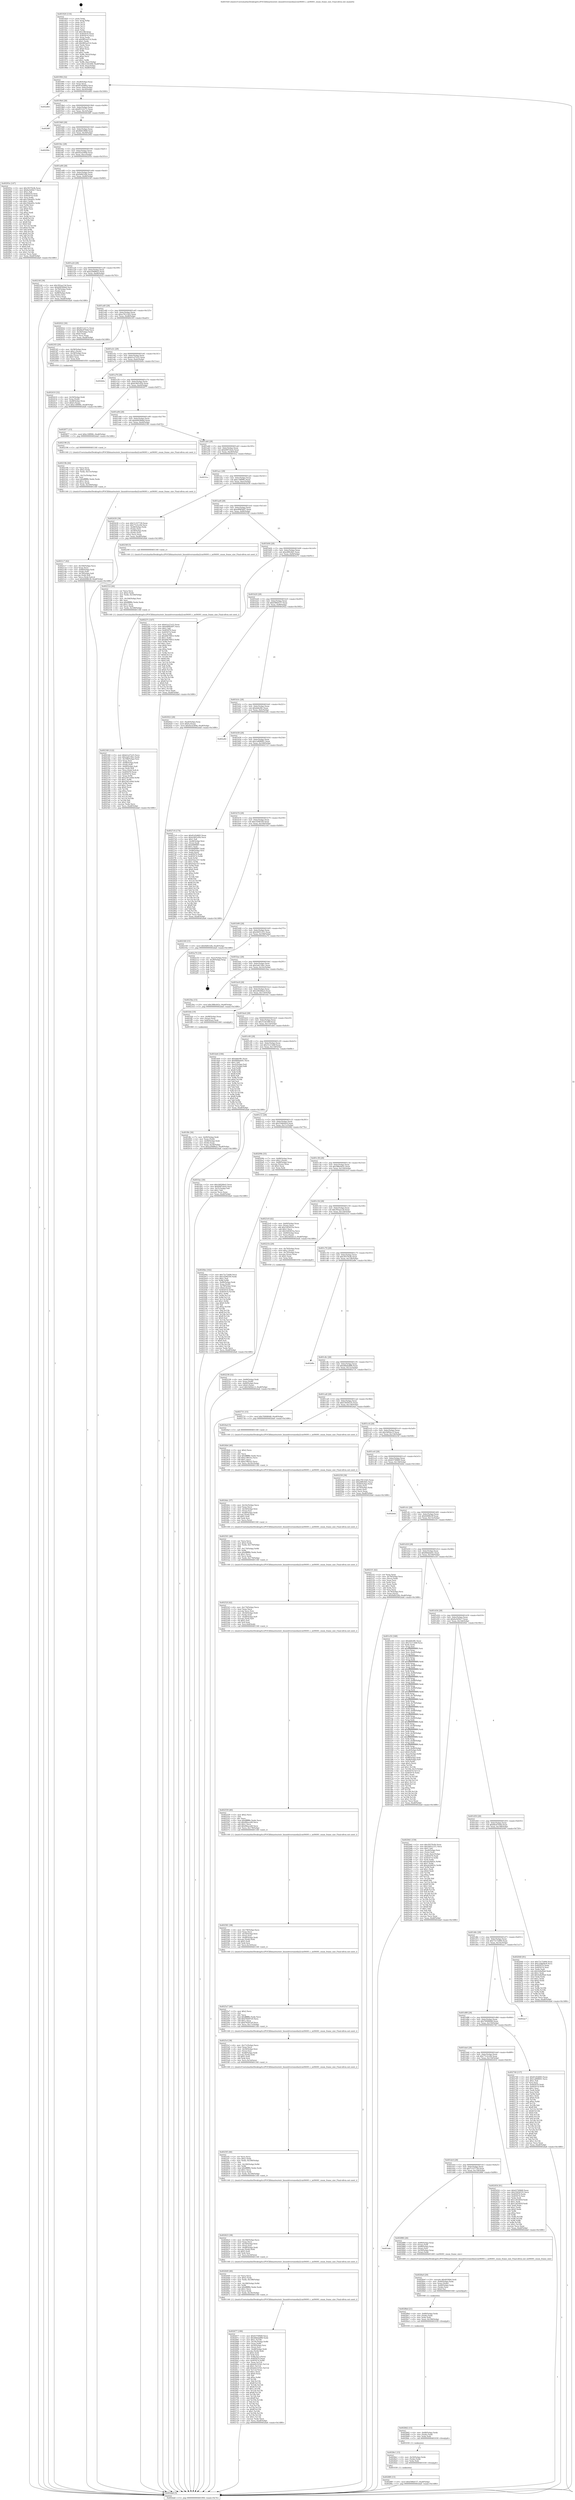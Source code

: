 digraph "0x401920" {
  label = "0x401920 (/mnt/c/Users/mathe/Desktop/tcc/POCII/binaries/extr_linuxdriversmediai2cmt9t001.c_mt9t001_enum_frame_size_Final-ollvm.out::main(0))"
  labelloc = "t"
  node[shape=record]

  Entry [label="",width=0.3,height=0.3,shape=circle,fillcolor=black,style=filled]
  "0x401994" [label="{
     0x401994 [32]\l
     | [instrs]\l
     &nbsp;&nbsp;0x401994 \<+6\>: mov -0xa8(%rbp),%eax\l
     &nbsp;&nbsp;0x40199a \<+2\>: mov %eax,%ecx\l
     &nbsp;&nbsp;0x40199c \<+6\>: sub $0x81d5d683,%ecx\l
     &nbsp;&nbsp;0x4019a2 \<+6\>: mov %eax,-0xbc(%rbp)\l
     &nbsp;&nbsp;0x4019a8 \<+6\>: mov %ecx,-0xc0(%rbp)\l
     &nbsp;&nbsp;0x4019ae \<+6\>: je 0000000000402d64 \<main+0x1444\>\l
  }"]
  "0x402d64" [label="{
     0x402d64\l
  }", style=dashed]
  "0x4019b4" [label="{
     0x4019b4 [28]\l
     | [instrs]\l
     &nbsp;&nbsp;0x4019b4 \<+5\>: jmp 00000000004019b9 \<main+0x99\>\l
     &nbsp;&nbsp;0x4019b9 \<+6\>: mov -0xbc(%rbp),%eax\l
     &nbsp;&nbsp;0x4019bf \<+5\>: sub $0x8512217c,%eax\l
     &nbsp;&nbsp;0x4019c4 \<+6\>: mov %eax,-0xc4(%rbp)\l
     &nbsp;&nbsp;0x4019ca \<+6\>: je 00000000004028ff \<main+0xfdf\>\l
  }"]
  Exit [label="",width=0.3,height=0.3,shape=circle,fillcolor=black,style=filled,peripheries=2]
  "0x4028ff" [label="{
     0x4028ff\l
  }", style=dashed]
  "0x4019d0" [label="{
     0x4019d0 [28]\l
     | [instrs]\l
     &nbsp;&nbsp;0x4019d0 \<+5\>: jmp 00000000004019d5 \<main+0xb5\>\l
     &nbsp;&nbsp;0x4019d5 \<+6\>: mov -0xbc(%rbp),%eax\l
     &nbsp;&nbsp;0x4019db \<+5\>: sub $0x8b61f848,%eax\l
     &nbsp;&nbsp;0x4019e0 \<+6\>: mov %eax,-0xc8(%rbp)\l
     &nbsp;&nbsp;0x4019e6 \<+6\>: je 000000000040290e \<main+0xfee\>\l
  }"]
  "0x4028f0" [label="{
     0x4028f0 [15]\l
     | [instrs]\l
     &nbsp;&nbsp;0x4028f0 \<+10\>: movl $0xf386d157,-0xa8(%rbp)\l
     &nbsp;&nbsp;0x4028fa \<+5\>: jmp 0000000000402da6 \<main+0x1486\>\l
  }"]
  "0x40290e" [label="{
     0x40290e\l
  }", style=dashed]
  "0x4019ec" [label="{
     0x4019ec [28]\l
     | [instrs]\l
     &nbsp;&nbsp;0x4019ec \<+5\>: jmp 00000000004019f1 \<main+0xd1\>\l
     &nbsp;&nbsp;0x4019f1 \<+6\>: mov -0xbc(%rbp),%eax\l
     &nbsp;&nbsp;0x4019f7 \<+5\>: sub $0x92cb369d,%eax\l
     &nbsp;&nbsp;0x4019fc \<+6\>: mov %eax,-0xcc(%rbp)\l
     &nbsp;&nbsp;0x401a02 \<+6\>: je 000000000040293e \<main+0x101e\>\l
  }"]
  "0x4028e1" [label="{
     0x4028e1 [15]\l
     | [instrs]\l
     &nbsp;&nbsp;0x4028e1 \<+4\>: mov -0x50(%rbp),%rdx\l
     &nbsp;&nbsp;0x4028e5 \<+3\>: mov (%rdx),%rdx\l
     &nbsp;&nbsp;0x4028e8 \<+3\>: mov %rdx,%rdi\l
     &nbsp;&nbsp;0x4028eb \<+5\>: call 0000000000401030 \<free@plt\>\l
     | [calls]\l
     &nbsp;&nbsp;0x401030 \{1\} (unknown)\l
  }"]
  "0x40293e" [label="{
     0x40293e [147]\l
     | [instrs]\l
     &nbsp;&nbsp;0x40293e \<+5\>: mov $0x39370cfb,%eax\l
     &nbsp;&nbsp;0x402943 \<+5\>: mov $0x6a5d56c7,%ecx\l
     &nbsp;&nbsp;0x402948 \<+2\>: mov $0x1,%dl\l
     &nbsp;&nbsp;0x40294a \<+7\>: mov 0x405070,%esi\l
     &nbsp;&nbsp;0x402951 \<+7\>: mov 0x405074,%edi\l
     &nbsp;&nbsp;0x402958 \<+3\>: mov %esi,%r8d\l
     &nbsp;&nbsp;0x40295b \<+7\>: add $0x336ebf5c,%r8d\l
     &nbsp;&nbsp;0x402962 \<+4\>: sub $0x1,%r8d\l
     &nbsp;&nbsp;0x402966 \<+7\>: sub $0x336ebf5c,%r8d\l
     &nbsp;&nbsp;0x40296d \<+4\>: imul %r8d,%esi\l
     &nbsp;&nbsp;0x402971 \<+3\>: and $0x1,%esi\l
     &nbsp;&nbsp;0x402974 \<+3\>: cmp $0x0,%esi\l
     &nbsp;&nbsp;0x402977 \<+4\>: sete %r9b\l
     &nbsp;&nbsp;0x40297b \<+3\>: cmp $0xa,%edi\l
     &nbsp;&nbsp;0x40297e \<+4\>: setl %r10b\l
     &nbsp;&nbsp;0x402982 \<+3\>: mov %r9b,%r11b\l
     &nbsp;&nbsp;0x402985 \<+4\>: xor $0xff,%r11b\l
     &nbsp;&nbsp;0x402989 \<+3\>: mov %r10b,%bl\l
     &nbsp;&nbsp;0x40298c \<+3\>: xor $0xff,%bl\l
     &nbsp;&nbsp;0x40298f \<+3\>: xor $0x0,%dl\l
     &nbsp;&nbsp;0x402992 \<+3\>: mov %r11b,%r14b\l
     &nbsp;&nbsp;0x402995 \<+4\>: and $0x0,%r14b\l
     &nbsp;&nbsp;0x402999 \<+3\>: and %dl,%r9b\l
     &nbsp;&nbsp;0x40299c \<+3\>: mov %bl,%r15b\l
     &nbsp;&nbsp;0x40299f \<+4\>: and $0x0,%r15b\l
     &nbsp;&nbsp;0x4029a3 \<+3\>: and %dl,%r10b\l
     &nbsp;&nbsp;0x4029a6 \<+3\>: or %r9b,%r14b\l
     &nbsp;&nbsp;0x4029a9 \<+3\>: or %r10b,%r15b\l
     &nbsp;&nbsp;0x4029ac \<+3\>: xor %r15b,%r14b\l
     &nbsp;&nbsp;0x4029af \<+3\>: or %bl,%r11b\l
     &nbsp;&nbsp;0x4029b2 \<+4\>: xor $0xff,%r11b\l
     &nbsp;&nbsp;0x4029b6 \<+3\>: or $0x0,%dl\l
     &nbsp;&nbsp;0x4029b9 \<+3\>: and %dl,%r11b\l
     &nbsp;&nbsp;0x4029bc \<+3\>: or %r11b,%r14b\l
     &nbsp;&nbsp;0x4029bf \<+4\>: test $0x1,%r14b\l
     &nbsp;&nbsp;0x4029c3 \<+3\>: cmovne %ecx,%eax\l
     &nbsp;&nbsp;0x4029c6 \<+6\>: mov %eax,-0xa8(%rbp)\l
     &nbsp;&nbsp;0x4029cc \<+5\>: jmp 0000000000402da6 \<main+0x1486\>\l
  }"]
  "0x401a08" [label="{
     0x401a08 [28]\l
     | [instrs]\l
     &nbsp;&nbsp;0x401a08 \<+5\>: jmp 0000000000401a0d \<main+0xed\>\l
     &nbsp;&nbsp;0x401a0d \<+6\>: mov -0xbc(%rbp),%eax\l
     &nbsp;&nbsp;0x401a13 \<+5\>: sub $0x9df432fb,%eax\l
     &nbsp;&nbsp;0x401a18 \<+6\>: mov %eax,-0xd0(%rbp)\l
     &nbsp;&nbsp;0x401a1e \<+6\>: je 000000000040216f \<main+0x84f\>\l
  }"]
  "0x4028d2" [label="{
     0x4028d2 [15]\l
     | [instrs]\l
     &nbsp;&nbsp;0x4028d2 \<+4\>: mov -0x68(%rbp),%rdx\l
     &nbsp;&nbsp;0x4028d6 \<+3\>: mov (%rdx),%rdx\l
     &nbsp;&nbsp;0x4028d9 \<+3\>: mov %rdx,%rdi\l
     &nbsp;&nbsp;0x4028dc \<+5\>: call 0000000000401030 \<free@plt\>\l
     | [calls]\l
     &nbsp;&nbsp;0x401030 \{1\} (unknown)\l
  }"]
  "0x40216f" [label="{
     0x40216f [39]\l
     | [instrs]\l
     &nbsp;&nbsp;0x40216f \<+5\>: mov $0x392aa13d,%eax\l
     &nbsp;&nbsp;0x402174 \<+5\>: mov $0xb9456bbd,%ecx\l
     &nbsp;&nbsp;0x402179 \<+4\>: mov -0x78(%rbp),%rdx\l
     &nbsp;&nbsp;0x40217d \<+2\>: mov (%rdx),%esi\l
     &nbsp;&nbsp;0x40217f \<+7\>: mov -0x88(%rbp),%rdx\l
     &nbsp;&nbsp;0x402186 \<+2\>: cmp (%rdx),%esi\l
     &nbsp;&nbsp;0x402188 \<+3\>: cmovl %ecx,%eax\l
     &nbsp;&nbsp;0x40218b \<+6\>: mov %eax,-0xa8(%rbp)\l
     &nbsp;&nbsp;0x402191 \<+5\>: jmp 0000000000402da6 \<main+0x1486\>\l
  }"]
  "0x401a24" [label="{
     0x401a24 [28]\l
     | [instrs]\l
     &nbsp;&nbsp;0x401a24 \<+5\>: jmp 0000000000401a29 \<main+0x109\>\l
     &nbsp;&nbsp;0x401a29 \<+6\>: mov -0xbc(%rbp),%eax\l
     &nbsp;&nbsp;0x401a2f \<+5\>: sub $0xa29486a5,%eax\l
     &nbsp;&nbsp;0x401a34 \<+6\>: mov %eax,-0xd4(%rbp)\l
     &nbsp;&nbsp;0x401a3a \<+6\>: je 0000000000402022 \<main+0x702\>\l
  }"]
  "0x4028bd" [label="{
     0x4028bd [21]\l
     | [instrs]\l
     &nbsp;&nbsp;0x4028bd \<+4\>: mov -0x80(%rbp),%rdx\l
     &nbsp;&nbsp;0x4028c1 \<+3\>: mov (%rdx),%rdx\l
     &nbsp;&nbsp;0x4028c4 \<+3\>: mov %rdx,%rdi\l
     &nbsp;&nbsp;0x4028c7 \<+6\>: mov %eax,-0x190(%rbp)\l
     &nbsp;&nbsp;0x4028cd \<+5\>: call 0000000000401030 \<free@plt\>\l
     | [calls]\l
     &nbsp;&nbsp;0x401030 \{1\} (unknown)\l
  }"]
  "0x402022" [label="{
     0x402022 [30]\l
     | [instrs]\l
     &nbsp;&nbsp;0x402022 \<+5\>: mov $0x8512217c,%eax\l
     &nbsp;&nbsp;0x402027 \<+5\>: mov $0x6bc67b4d,%ecx\l
     &nbsp;&nbsp;0x40202c \<+3\>: mov -0x30(%rbp),%edx\l
     &nbsp;&nbsp;0x40202f \<+3\>: cmp $0x0,%edx\l
     &nbsp;&nbsp;0x402032 \<+3\>: cmove %ecx,%eax\l
     &nbsp;&nbsp;0x402035 \<+6\>: mov %eax,-0xa8(%rbp)\l
     &nbsp;&nbsp;0x40203b \<+5\>: jmp 0000000000402da6 \<main+0x1486\>\l
  }"]
  "0x401a40" [label="{
     0x401a40 [28]\l
     | [instrs]\l
     &nbsp;&nbsp;0x401a40 \<+5\>: jmp 0000000000401a45 \<main+0x125\>\l
     &nbsp;&nbsp;0x401a45 \<+6\>: mov -0xbc(%rbp),%eax\l
     &nbsp;&nbsp;0x401a4b \<+5\>: sub $0xa78123d3,%eax\l
     &nbsp;&nbsp;0x401a50 \<+6\>: mov %eax,-0xd8(%rbp)\l
     &nbsp;&nbsp;0x401a56 \<+6\>: je 00000000004023f3 \<main+0xad3\>\l
  }"]
  "0x4028a0" [label="{
     0x4028a0 [29]\l
     | [instrs]\l
     &nbsp;&nbsp;0x4028a0 \<+10\>: movabs $0x4030b6,%rdi\l
     &nbsp;&nbsp;0x4028aa \<+4\>: mov -0x40(%rbp),%rdx\l
     &nbsp;&nbsp;0x4028ae \<+2\>: mov %eax,(%rdx)\l
     &nbsp;&nbsp;0x4028b0 \<+4\>: mov -0x40(%rbp),%rdx\l
     &nbsp;&nbsp;0x4028b4 \<+2\>: mov (%rdx),%esi\l
     &nbsp;&nbsp;0x4028b6 \<+2\>: mov $0x0,%al\l
     &nbsp;&nbsp;0x4028b8 \<+5\>: call 0000000000401040 \<printf@plt\>\l
     | [calls]\l
     &nbsp;&nbsp;0x401040 \{1\} (unknown)\l
  }"]
  "0x4023f3" [label="{
     0x4023f3 [29]\l
     | [instrs]\l
     &nbsp;&nbsp;0x4023f3 \<+4\>: mov -0x58(%rbp),%rax\l
     &nbsp;&nbsp;0x4023f7 \<+6\>: movl $0x1,(%rax)\l
     &nbsp;&nbsp;0x4023fd \<+4\>: mov -0x58(%rbp),%rax\l
     &nbsp;&nbsp;0x402401 \<+3\>: movslq (%rax),%rax\l
     &nbsp;&nbsp;0x402404 \<+4\>: shl $0x5,%rax\l
     &nbsp;&nbsp;0x402408 \<+3\>: mov %rax,%rdi\l
     &nbsp;&nbsp;0x40240b \<+5\>: call 0000000000401050 \<malloc@plt\>\l
     | [calls]\l
     &nbsp;&nbsp;0x401050 \{1\} (unknown)\l
  }"]
  "0x401a5c" [label="{
     0x401a5c [28]\l
     | [instrs]\l
     &nbsp;&nbsp;0x401a5c \<+5\>: jmp 0000000000401a61 \<main+0x141\>\l
     &nbsp;&nbsp;0x401a61 \<+6\>: mov -0xbc(%rbp),%eax\l
     &nbsp;&nbsp;0x401a67 \<+5\>: sub $0xb1e27e25,%eax\l
     &nbsp;&nbsp;0x401a6c \<+6\>: mov %eax,-0xdc(%rbp)\l
     &nbsp;&nbsp;0x401a72 \<+6\>: je 0000000000402b0a \<main+0x11ea\>\l
  }"]
  "0x401ddc" [label="{
     0x401ddc\l
  }", style=dashed]
  "0x402b0a" [label="{
     0x402b0a\l
  }", style=dashed]
  "0x401a78" [label="{
     0x401a78 [28]\l
     | [instrs]\l
     &nbsp;&nbsp;0x401a78 \<+5\>: jmp 0000000000401a7d \<main+0x15d\>\l
     &nbsp;&nbsp;0x401a7d \<+6\>: mov -0xbc(%rbp),%eax\l
     &nbsp;&nbsp;0x401a83 \<+5\>: sub $0xb3601d5b,%eax\l
     &nbsp;&nbsp;0x401a88 \<+6\>: mov %eax,-0xe0(%rbp)\l
     &nbsp;&nbsp;0x401a8e \<+6\>: je 0000000000402877 \<main+0xf57\>\l
  }"]
  "0x402886" [label="{
     0x402886 [26]\l
     | [instrs]\l
     &nbsp;&nbsp;0x402886 \<+4\>: mov -0x80(%rbp),%rax\l
     &nbsp;&nbsp;0x40288a \<+3\>: mov (%rax),%rdi\l
     &nbsp;&nbsp;0x40288d \<+4\>: mov -0x68(%rbp),%rax\l
     &nbsp;&nbsp;0x402891 \<+3\>: mov (%rax),%rsi\l
     &nbsp;&nbsp;0x402894 \<+4\>: mov -0x50(%rbp),%rax\l
     &nbsp;&nbsp;0x402898 \<+3\>: mov (%rax),%rdx\l
     &nbsp;&nbsp;0x40289b \<+5\>: call 0000000000401400 \<mt9t001_enum_frame_size\>\l
     | [calls]\l
     &nbsp;&nbsp;0x401400 \{1\} (/mnt/c/Users/mathe/Desktop/tcc/POCII/binaries/extr_linuxdriversmediai2cmt9t001.c_mt9t001_enum_frame_size_Final-ollvm.out::mt9t001_enum_frame_size)\l
  }"]
  "0x402877" [label="{
     0x402877 [15]\l
     | [instrs]\l
     &nbsp;&nbsp;0x402877 \<+10\>: movl $0xc18f99fc,-0xa8(%rbp)\l
     &nbsp;&nbsp;0x402881 \<+5\>: jmp 0000000000402da6 \<main+0x1486\>\l
  }"]
  "0x401a94" [label="{
     0x401a94 [28]\l
     | [instrs]\l
     &nbsp;&nbsp;0x401a94 \<+5\>: jmp 0000000000401a99 \<main+0x179\>\l
     &nbsp;&nbsp;0x401a99 \<+6\>: mov -0xbc(%rbp),%eax\l
     &nbsp;&nbsp;0x401a9f \<+5\>: sub $0xb9456bbd,%eax\l
     &nbsp;&nbsp;0x401aa4 \<+6\>: mov %eax,-0xe4(%rbp)\l
     &nbsp;&nbsp;0x401aaa \<+6\>: je 0000000000402196 \<main+0x876\>\l
  }"]
  "0x402677" [label="{
     0x402677 [186]\l
     | [instrs]\l
     &nbsp;&nbsp;0x402677 \<+5\>: mov $0x63749fd9,%ecx\l
     &nbsp;&nbsp;0x40267c \<+5\>: mov $0x46bda888,%edx\l
     &nbsp;&nbsp;0x402681 \<+3\>: mov $0x1,%r10b\l
     &nbsp;&nbsp;0x402684 \<+7\>: mov -0x18c(%rbp),%r8d\l
     &nbsp;&nbsp;0x40268b \<+4\>: imul %eax,%r8d\l
     &nbsp;&nbsp;0x40268f \<+4\>: mov -0x50(%rbp),%rsi\l
     &nbsp;&nbsp;0x402693 \<+3\>: mov (%rsi),%rsi\l
     &nbsp;&nbsp;0x402696 \<+4\>: mov -0x48(%rbp),%rdi\l
     &nbsp;&nbsp;0x40269a \<+3\>: movslq (%rdi),%rdi\l
     &nbsp;&nbsp;0x40269d \<+4\>: shl $0x5,%rdi\l
     &nbsp;&nbsp;0x4026a1 \<+3\>: add %rdi,%rsi\l
     &nbsp;&nbsp;0x4026a4 \<+4\>: mov %r8d,0x1c(%rsi)\l
     &nbsp;&nbsp;0x4026a8 \<+7\>: mov 0x405070,%eax\l
     &nbsp;&nbsp;0x4026af \<+8\>: mov 0x405074,%r8d\l
     &nbsp;&nbsp;0x4026b7 \<+3\>: mov %eax,%r11d\l
     &nbsp;&nbsp;0x4026ba \<+7\>: sub $0xb42325b1,%r11d\l
     &nbsp;&nbsp;0x4026c1 \<+4\>: sub $0x1,%r11d\l
     &nbsp;&nbsp;0x4026c5 \<+7\>: add $0xb42325b1,%r11d\l
     &nbsp;&nbsp;0x4026cc \<+4\>: imul %r11d,%eax\l
     &nbsp;&nbsp;0x4026d0 \<+3\>: and $0x1,%eax\l
     &nbsp;&nbsp;0x4026d3 \<+3\>: cmp $0x0,%eax\l
     &nbsp;&nbsp;0x4026d6 \<+3\>: sete %bl\l
     &nbsp;&nbsp;0x4026d9 \<+4\>: cmp $0xa,%r8d\l
     &nbsp;&nbsp;0x4026dd \<+4\>: setl %r14b\l
     &nbsp;&nbsp;0x4026e1 \<+3\>: mov %bl,%r15b\l
     &nbsp;&nbsp;0x4026e4 \<+4\>: xor $0xff,%r15b\l
     &nbsp;&nbsp;0x4026e8 \<+3\>: mov %r14b,%r12b\l
     &nbsp;&nbsp;0x4026eb \<+4\>: xor $0xff,%r12b\l
     &nbsp;&nbsp;0x4026ef \<+4\>: xor $0x1,%r10b\l
     &nbsp;&nbsp;0x4026f3 \<+3\>: mov %r15b,%r13b\l
     &nbsp;&nbsp;0x4026f6 \<+4\>: and $0xff,%r13b\l
     &nbsp;&nbsp;0x4026fa \<+3\>: and %r10b,%bl\l
     &nbsp;&nbsp;0x4026fd \<+3\>: mov %r12b,%al\l
     &nbsp;&nbsp;0x402700 \<+2\>: and $0xff,%al\l
     &nbsp;&nbsp;0x402702 \<+3\>: and %r10b,%r14b\l
     &nbsp;&nbsp;0x402705 \<+3\>: or %bl,%r13b\l
     &nbsp;&nbsp;0x402708 \<+3\>: or %r14b,%al\l
     &nbsp;&nbsp;0x40270b \<+3\>: xor %al,%r13b\l
     &nbsp;&nbsp;0x40270e \<+3\>: or %r12b,%r15b\l
     &nbsp;&nbsp;0x402711 \<+4\>: xor $0xff,%r15b\l
     &nbsp;&nbsp;0x402715 \<+4\>: or $0x1,%r10b\l
     &nbsp;&nbsp;0x402719 \<+3\>: and %r10b,%r15b\l
     &nbsp;&nbsp;0x40271c \<+3\>: or %r15b,%r13b\l
     &nbsp;&nbsp;0x40271f \<+4\>: test $0x1,%r13b\l
     &nbsp;&nbsp;0x402723 \<+3\>: cmovne %edx,%ecx\l
     &nbsp;&nbsp;0x402726 \<+6\>: mov %ecx,-0xa8(%rbp)\l
     &nbsp;&nbsp;0x40272c \<+5\>: jmp 0000000000402da6 \<main+0x1486\>\l
  }"]
  "0x402196" [label="{
     0x402196 [5]\l
     | [instrs]\l
     &nbsp;&nbsp;0x402196 \<+5\>: call 0000000000401160 \<next_i\>\l
     | [calls]\l
     &nbsp;&nbsp;0x401160 \{1\} (/mnt/c/Users/mathe/Desktop/tcc/POCII/binaries/extr_linuxdriversmediai2cmt9t001.c_mt9t001_enum_frame_size_Final-ollvm.out::next_i)\l
  }"]
  "0x401ab0" [label="{
     0x401ab0 [28]\l
     | [instrs]\l
     &nbsp;&nbsp;0x401ab0 \<+5\>: jmp 0000000000401ab5 \<main+0x195\>\l
     &nbsp;&nbsp;0x401ab5 \<+6\>: mov -0xbc(%rbp),%eax\l
     &nbsp;&nbsp;0x401abb \<+5\>: sub $0xb997ebcb,%eax\l
     &nbsp;&nbsp;0x401ac0 \<+6\>: mov %eax,-0xe8(%rbp)\l
     &nbsp;&nbsp;0x401ac6 \<+6\>: je 0000000000401fca \<main+0x6aa\>\l
  }"]
  "0x402649" [label="{
     0x402649 [46]\l
     | [instrs]\l
     &nbsp;&nbsp;0x402649 \<+2\>: xor %ecx,%ecx\l
     &nbsp;&nbsp;0x40264b \<+5\>: mov $0x2,%edx\l
     &nbsp;&nbsp;0x402650 \<+6\>: mov %edx,-0x188(%rbp)\l
     &nbsp;&nbsp;0x402656 \<+1\>: cltd\l
     &nbsp;&nbsp;0x402657 \<+7\>: mov -0x188(%rbp),%r8d\l
     &nbsp;&nbsp;0x40265e \<+3\>: idiv %r8d\l
     &nbsp;&nbsp;0x402661 \<+6\>: imul $0xfffffffe,%edx,%edx\l
     &nbsp;&nbsp;0x402667 \<+3\>: sub $0x1,%ecx\l
     &nbsp;&nbsp;0x40266a \<+2\>: sub %ecx,%edx\l
     &nbsp;&nbsp;0x40266c \<+6\>: mov %edx,-0x18c(%rbp)\l
     &nbsp;&nbsp;0x402672 \<+5\>: call 0000000000401160 \<next_i\>\l
     | [calls]\l
     &nbsp;&nbsp;0x401160 \{1\} (/mnt/c/Users/mathe/Desktop/tcc/POCII/binaries/extr_linuxdriversmediai2cmt9t001.c_mt9t001_enum_frame_size_Final-ollvm.out::next_i)\l
  }"]
  "0x401fca" [label="{
     0x401fca\l
  }", style=dashed]
  "0x401acc" [label="{
     0x401acc [28]\l
     | [instrs]\l
     &nbsp;&nbsp;0x401acc \<+5\>: jmp 0000000000401ad1 \<main+0x1b1\>\l
     &nbsp;&nbsp;0x401ad1 \<+6\>: mov -0xbc(%rbp),%eax\l
     &nbsp;&nbsp;0x401ad7 \<+5\>: sub $0xc18f99fc,%eax\l
     &nbsp;&nbsp;0x401adc \<+6\>: mov %eax,-0xec(%rbp)\l
     &nbsp;&nbsp;0x401ae2 \<+6\>: je 0000000000402430 \<main+0xb10\>\l
  }"]
  "0x402623" [label="{
     0x402623 [38]\l
     | [instrs]\l
     &nbsp;&nbsp;0x402623 \<+6\>: mov -0x184(%rbp),%ecx\l
     &nbsp;&nbsp;0x402629 \<+3\>: imul %eax,%ecx\l
     &nbsp;&nbsp;0x40262c \<+4\>: mov -0x50(%rbp),%rsi\l
     &nbsp;&nbsp;0x402630 \<+3\>: mov (%rsi),%rsi\l
     &nbsp;&nbsp;0x402633 \<+4\>: mov -0x48(%rbp),%rdi\l
     &nbsp;&nbsp;0x402637 \<+3\>: movslq (%rdi),%rdi\l
     &nbsp;&nbsp;0x40263a \<+4\>: shl $0x5,%rdi\l
     &nbsp;&nbsp;0x40263e \<+3\>: add %rdi,%rsi\l
     &nbsp;&nbsp;0x402641 \<+3\>: mov %ecx,0x18(%rsi)\l
     &nbsp;&nbsp;0x402644 \<+5\>: call 0000000000401160 \<next_i\>\l
     | [calls]\l
     &nbsp;&nbsp;0x401160 \{1\} (/mnt/c/Users/mathe/Desktop/tcc/POCII/binaries/extr_linuxdriversmediai2cmt9t001.c_mt9t001_enum_frame_size_Final-ollvm.out::next_i)\l
  }"]
  "0x402430" [label="{
     0x402430 [36]\l
     | [instrs]\l
     &nbsp;&nbsp;0x402430 \<+5\>: mov $0x7c337739,%eax\l
     &nbsp;&nbsp;0x402435 \<+5\>: mov $0x77e3cc04,%ecx\l
     &nbsp;&nbsp;0x40243a \<+4\>: mov -0x48(%rbp),%rdx\l
     &nbsp;&nbsp;0x40243e \<+2\>: mov (%rdx),%esi\l
     &nbsp;&nbsp;0x402440 \<+4\>: mov -0x58(%rbp),%rdx\l
     &nbsp;&nbsp;0x402444 \<+2\>: cmp (%rdx),%esi\l
     &nbsp;&nbsp;0x402446 \<+3\>: cmovl %ecx,%eax\l
     &nbsp;&nbsp;0x402449 \<+6\>: mov %eax,-0xa8(%rbp)\l
     &nbsp;&nbsp;0x40244f \<+5\>: jmp 0000000000402da6 \<main+0x1486\>\l
  }"]
  "0x401ae8" [label="{
     0x401ae8 [28]\l
     | [instrs]\l
     &nbsp;&nbsp;0x401ae8 \<+5\>: jmp 0000000000401aed \<main+0x1cd\>\l
     &nbsp;&nbsp;0x401aed \<+6\>: mov -0xbc(%rbp),%eax\l
     &nbsp;&nbsp;0x401af3 \<+5\>: sub $0xe8985b97,%eax\l
     &nbsp;&nbsp;0x401af8 \<+6\>: mov %eax,-0xf0(%rbp)\l
     &nbsp;&nbsp;0x401afe \<+6\>: je 000000000040230f \<main+0x9ef\>\l
  }"]
  "0x4025f5" [label="{
     0x4025f5 [46]\l
     | [instrs]\l
     &nbsp;&nbsp;0x4025f5 \<+2\>: xor %ecx,%ecx\l
     &nbsp;&nbsp;0x4025f7 \<+5\>: mov $0x2,%edx\l
     &nbsp;&nbsp;0x4025fc \<+6\>: mov %edx,-0x180(%rbp)\l
     &nbsp;&nbsp;0x402602 \<+1\>: cltd\l
     &nbsp;&nbsp;0x402603 \<+7\>: mov -0x180(%rbp),%r8d\l
     &nbsp;&nbsp;0x40260a \<+3\>: idiv %r8d\l
     &nbsp;&nbsp;0x40260d \<+6\>: imul $0xfffffffe,%edx,%edx\l
     &nbsp;&nbsp;0x402613 \<+3\>: sub $0x1,%ecx\l
     &nbsp;&nbsp;0x402616 \<+2\>: sub %ecx,%edx\l
     &nbsp;&nbsp;0x402618 \<+6\>: mov %edx,-0x184(%rbp)\l
     &nbsp;&nbsp;0x40261e \<+5\>: call 0000000000401160 \<next_i\>\l
     | [calls]\l
     &nbsp;&nbsp;0x401160 \{1\} (/mnt/c/Users/mathe/Desktop/tcc/POCII/binaries/extr_linuxdriversmediai2cmt9t001.c_mt9t001_enum_frame_size_Final-ollvm.out::next_i)\l
  }"]
  "0x40230f" [label="{
     0x40230f [5]\l
     | [instrs]\l
     &nbsp;&nbsp;0x40230f \<+5\>: call 0000000000401160 \<next_i\>\l
     | [calls]\l
     &nbsp;&nbsp;0x401160 \{1\} (/mnt/c/Users/mathe/Desktop/tcc/POCII/binaries/extr_linuxdriversmediai2cmt9t001.c_mt9t001_enum_frame_size_Final-ollvm.out::next_i)\l
  }"]
  "0x401b04" [label="{
     0x401b04 [28]\l
     | [instrs]\l
     &nbsp;&nbsp;0x401b04 \<+5\>: jmp 0000000000401b09 \<main+0x1e9\>\l
     &nbsp;&nbsp;0x401b09 \<+6\>: mov -0xbc(%rbp),%eax\l
     &nbsp;&nbsp;0x401b0f \<+5\>: sub $0xe8f9c8d1,%eax\l
     &nbsp;&nbsp;0x401b14 \<+6\>: mov %eax,-0xf4(%rbp)\l
     &nbsp;&nbsp;0x401b1a \<+6\>: je 000000000040227c \<main+0x95c\>\l
  }"]
  "0x4025cf" [label="{
     0x4025cf [38]\l
     | [instrs]\l
     &nbsp;&nbsp;0x4025cf \<+6\>: mov -0x17c(%rbp),%ecx\l
     &nbsp;&nbsp;0x4025d5 \<+3\>: imul %eax,%ecx\l
     &nbsp;&nbsp;0x4025d8 \<+4\>: mov -0x50(%rbp),%rsi\l
     &nbsp;&nbsp;0x4025dc \<+3\>: mov (%rsi),%rsi\l
     &nbsp;&nbsp;0x4025df \<+4\>: mov -0x48(%rbp),%rdi\l
     &nbsp;&nbsp;0x4025e3 \<+3\>: movslq (%rdi),%rdi\l
     &nbsp;&nbsp;0x4025e6 \<+4\>: shl $0x5,%rdi\l
     &nbsp;&nbsp;0x4025ea \<+3\>: add %rdi,%rsi\l
     &nbsp;&nbsp;0x4025ed \<+3\>: mov %ecx,0x14(%rsi)\l
     &nbsp;&nbsp;0x4025f0 \<+5\>: call 0000000000401160 \<next_i\>\l
     | [calls]\l
     &nbsp;&nbsp;0x401160 \{1\} (/mnt/c/Users/mathe/Desktop/tcc/POCII/binaries/extr_linuxdriversmediai2cmt9t001.c_mt9t001_enum_frame_size_Final-ollvm.out::next_i)\l
  }"]
  "0x40227c" [label="{
     0x40227c [147]\l
     | [instrs]\l
     &nbsp;&nbsp;0x40227c \<+5\>: mov $0xb1e27e25,%eax\l
     &nbsp;&nbsp;0x402281 \<+5\>: mov $0xe8985b97,%ecx\l
     &nbsp;&nbsp;0x402286 \<+2\>: mov $0x1,%dl\l
     &nbsp;&nbsp;0x402288 \<+7\>: mov 0x405070,%esi\l
     &nbsp;&nbsp;0x40228f \<+7\>: mov 0x405074,%edi\l
     &nbsp;&nbsp;0x402296 \<+3\>: mov %esi,%r8d\l
     &nbsp;&nbsp;0x402299 \<+7\>: sub $0x40b76853,%r8d\l
     &nbsp;&nbsp;0x4022a0 \<+4\>: sub $0x1,%r8d\l
     &nbsp;&nbsp;0x4022a4 \<+7\>: add $0x40b76853,%r8d\l
     &nbsp;&nbsp;0x4022ab \<+4\>: imul %r8d,%esi\l
     &nbsp;&nbsp;0x4022af \<+3\>: and $0x1,%esi\l
     &nbsp;&nbsp;0x4022b2 \<+3\>: cmp $0x0,%esi\l
     &nbsp;&nbsp;0x4022b5 \<+4\>: sete %r9b\l
     &nbsp;&nbsp;0x4022b9 \<+3\>: cmp $0xa,%edi\l
     &nbsp;&nbsp;0x4022bc \<+4\>: setl %r10b\l
     &nbsp;&nbsp;0x4022c0 \<+3\>: mov %r9b,%r11b\l
     &nbsp;&nbsp;0x4022c3 \<+4\>: xor $0xff,%r11b\l
     &nbsp;&nbsp;0x4022c7 \<+3\>: mov %r10b,%bl\l
     &nbsp;&nbsp;0x4022ca \<+3\>: xor $0xff,%bl\l
     &nbsp;&nbsp;0x4022cd \<+3\>: xor $0x0,%dl\l
     &nbsp;&nbsp;0x4022d0 \<+3\>: mov %r11b,%r14b\l
     &nbsp;&nbsp;0x4022d3 \<+4\>: and $0x0,%r14b\l
     &nbsp;&nbsp;0x4022d7 \<+3\>: and %dl,%r9b\l
     &nbsp;&nbsp;0x4022da \<+3\>: mov %bl,%r15b\l
     &nbsp;&nbsp;0x4022dd \<+4\>: and $0x0,%r15b\l
     &nbsp;&nbsp;0x4022e1 \<+3\>: and %dl,%r10b\l
     &nbsp;&nbsp;0x4022e4 \<+3\>: or %r9b,%r14b\l
     &nbsp;&nbsp;0x4022e7 \<+3\>: or %r10b,%r15b\l
     &nbsp;&nbsp;0x4022ea \<+3\>: xor %r15b,%r14b\l
     &nbsp;&nbsp;0x4022ed \<+3\>: or %bl,%r11b\l
     &nbsp;&nbsp;0x4022f0 \<+4\>: xor $0xff,%r11b\l
     &nbsp;&nbsp;0x4022f4 \<+3\>: or $0x0,%dl\l
     &nbsp;&nbsp;0x4022f7 \<+3\>: and %dl,%r11b\l
     &nbsp;&nbsp;0x4022fa \<+3\>: or %r11b,%r14b\l
     &nbsp;&nbsp;0x4022fd \<+4\>: test $0x1,%r14b\l
     &nbsp;&nbsp;0x402301 \<+3\>: cmovne %ecx,%eax\l
     &nbsp;&nbsp;0x402304 \<+6\>: mov %eax,-0xa8(%rbp)\l
     &nbsp;&nbsp;0x40230a \<+5\>: jmp 0000000000402da6 \<main+0x1486\>\l
  }"]
  "0x401b20" [label="{
     0x401b20 [28]\l
     | [instrs]\l
     &nbsp;&nbsp;0x401b20 \<+5\>: jmp 0000000000401b25 \<main+0x205\>\l
     &nbsp;&nbsp;0x401b25 \<+6\>: mov -0xbc(%rbp),%eax\l
     &nbsp;&nbsp;0x401b2b \<+5\>: sub $0xf386d157,%eax\l
     &nbsp;&nbsp;0x401b30 \<+6\>: mov %eax,-0xf8(%rbp)\l
     &nbsp;&nbsp;0x401b36 \<+6\>: je 0000000000402922 \<main+0x1002\>\l
  }"]
  "0x4025a7" [label="{
     0x4025a7 [40]\l
     | [instrs]\l
     &nbsp;&nbsp;0x4025a7 \<+5\>: mov $0x2,%ecx\l
     &nbsp;&nbsp;0x4025ac \<+1\>: cltd\l
     &nbsp;&nbsp;0x4025ad \<+2\>: idiv %ecx\l
     &nbsp;&nbsp;0x4025af \<+6\>: imul $0xfffffffe,%edx,%ecx\l
     &nbsp;&nbsp;0x4025b5 \<+6\>: add $0xf78287e9,%ecx\l
     &nbsp;&nbsp;0x4025bb \<+3\>: add $0x1,%ecx\l
     &nbsp;&nbsp;0x4025be \<+6\>: sub $0xf78287e9,%ecx\l
     &nbsp;&nbsp;0x4025c4 \<+6\>: mov %ecx,-0x17c(%rbp)\l
     &nbsp;&nbsp;0x4025ca \<+5\>: call 0000000000401160 \<next_i\>\l
     | [calls]\l
     &nbsp;&nbsp;0x401160 \{1\} (/mnt/c/Users/mathe/Desktop/tcc/POCII/binaries/extr_linuxdriversmediai2cmt9t001.c_mt9t001_enum_frame_size_Final-ollvm.out::next_i)\l
  }"]
  "0x402922" [label="{
     0x402922 [28]\l
     | [instrs]\l
     &nbsp;&nbsp;0x402922 \<+7\>: mov -0xa0(%rbp),%rax\l
     &nbsp;&nbsp;0x402929 \<+6\>: movl $0x0,(%rax)\l
     &nbsp;&nbsp;0x40292f \<+10\>: movl $0x92cb369d,-0xa8(%rbp)\l
     &nbsp;&nbsp;0x402939 \<+5\>: jmp 0000000000402da6 \<main+0x1486\>\l
  }"]
  "0x401b3c" [label="{
     0x401b3c [28]\l
     | [instrs]\l
     &nbsp;&nbsp;0x401b3c \<+5\>: jmp 0000000000401b41 \<main+0x221\>\l
     &nbsp;&nbsp;0x401b41 \<+6\>: mov -0xbc(%rbp),%eax\l
     &nbsp;&nbsp;0x401b47 \<+5\>: sub $0xdddc8fc,%eax\l
     &nbsp;&nbsp;0x401b4c \<+6\>: mov %eax,-0xfc(%rbp)\l
     &nbsp;&nbsp;0x401b52 \<+6\>: je 0000000000402a82 \<main+0x1162\>\l
  }"]
  "0x402581" [label="{
     0x402581 [38]\l
     | [instrs]\l
     &nbsp;&nbsp;0x402581 \<+6\>: mov -0x178(%rbp),%ecx\l
     &nbsp;&nbsp;0x402587 \<+3\>: imul %eax,%ecx\l
     &nbsp;&nbsp;0x40258a \<+4\>: mov -0x50(%rbp),%rsi\l
     &nbsp;&nbsp;0x40258e \<+3\>: mov (%rsi),%rsi\l
     &nbsp;&nbsp;0x402591 \<+4\>: mov -0x48(%rbp),%rdi\l
     &nbsp;&nbsp;0x402595 \<+3\>: movslq (%rdi),%rdi\l
     &nbsp;&nbsp;0x402598 \<+4\>: shl $0x5,%rdi\l
     &nbsp;&nbsp;0x40259c \<+3\>: add %rdi,%rsi\l
     &nbsp;&nbsp;0x40259f \<+3\>: mov %ecx,0x10(%rsi)\l
     &nbsp;&nbsp;0x4025a2 \<+5\>: call 0000000000401160 \<next_i\>\l
     | [calls]\l
     &nbsp;&nbsp;0x401160 \{1\} (/mnt/c/Users/mathe/Desktop/tcc/POCII/binaries/extr_linuxdriversmediai2cmt9t001.c_mt9t001_enum_frame_size_Final-ollvm.out::next_i)\l
  }"]
  "0x402a82" [label="{
     0x402a82\l
  }", style=dashed]
  "0x401b58" [label="{
     0x401b58 [28]\l
     | [instrs]\l
     &nbsp;&nbsp;0x401b58 \<+5\>: jmp 0000000000401b5d \<main+0x23d\>\l
     &nbsp;&nbsp;0x401b5d \<+6\>: mov -0xbc(%rbp),%eax\l
     &nbsp;&nbsp;0x401b63 \<+5\>: sub $0x1a808001,%eax\l
     &nbsp;&nbsp;0x401b68 \<+6\>: mov %eax,-0x100(%rbp)\l
     &nbsp;&nbsp;0x401b6e \<+6\>: je 00000000004027c9 \<main+0xea9\>\l
  }"]
  "0x402559" [label="{
     0x402559 [40]\l
     | [instrs]\l
     &nbsp;&nbsp;0x402559 \<+5\>: mov $0x2,%ecx\l
     &nbsp;&nbsp;0x40255e \<+1\>: cltd\l
     &nbsp;&nbsp;0x40255f \<+2\>: idiv %ecx\l
     &nbsp;&nbsp;0x402561 \<+6\>: imul $0xfffffffe,%edx,%ecx\l
     &nbsp;&nbsp;0x402567 \<+6\>: sub $0xf46ace49,%ecx\l
     &nbsp;&nbsp;0x40256d \<+3\>: add $0x1,%ecx\l
     &nbsp;&nbsp;0x402570 \<+6\>: add $0xf46ace49,%ecx\l
     &nbsp;&nbsp;0x402576 \<+6\>: mov %ecx,-0x178(%rbp)\l
     &nbsp;&nbsp;0x40257c \<+5\>: call 0000000000401160 \<next_i\>\l
     | [calls]\l
     &nbsp;&nbsp;0x401160 \{1\} (/mnt/c/Users/mathe/Desktop/tcc/POCII/binaries/extr_linuxdriversmediai2cmt9t001.c_mt9t001_enum_frame_size_Final-ollvm.out::next_i)\l
  }"]
  "0x4027c9" [label="{
     0x4027c9 [174]\l
     | [instrs]\l
     &nbsp;&nbsp;0x4027c9 \<+5\>: mov $0x81d5d683,%eax\l
     &nbsp;&nbsp;0x4027ce \<+5\>: mov $0xb3601d5b,%ecx\l
     &nbsp;&nbsp;0x4027d3 \<+2\>: mov $0x1,%dl\l
     &nbsp;&nbsp;0x4027d5 \<+4\>: mov -0x48(%rbp),%rsi\l
     &nbsp;&nbsp;0x4027d9 \<+2\>: mov (%rsi),%edi\l
     &nbsp;&nbsp;0x4027db \<+6\>: sub $0x608f8f87,%edi\l
     &nbsp;&nbsp;0x4027e1 \<+3\>: add $0x1,%edi\l
     &nbsp;&nbsp;0x4027e4 \<+6\>: add $0x608f8f87,%edi\l
     &nbsp;&nbsp;0x4027ea \<+4\>: mov -0x48(%rbp),%rsi\l
     &nbsp;&nbsp;0x4027ee \<+2\>: mov %edi,(%rsi)\l
     &nbsp;&nbsp;0x4027f0 \<+7\>: mov 0x405070,%edi\l
     &nbsp;&nbsp;0x4027f7 \<+8\>: mov 0x405074,%r8d\l
     &nbsp;&nbsp;0x4027ff \<+3\>: mov %edi,%r9d\l
     &nbsp;&nbsp;0x402802 \<+7\>: sub $0xf16ac557,%r9d\l
     &nbsp;&nbsp;0x402809 \<+4\>: sub $0x1,%r9d\l
     &nbsp;&nbsp;0x40280d \<+7\>: add $0xf16ac557,%r9d\l
     &nbsp;&nbsp;0x402814 \<+4\>: imul %r9d,%edi\l
     &nbsp;&nbsp;0x402818 \<+3\>: and $0x1,%edi\l
     &nbsp;&nbsp;0x40281b \<+3\>: cmp $0x0,%edi\l
     &nbsp;&nbsp;0x40281e \<+4\>: sete %r10b\l
     &nbsp;&nbsp;0x402822 \<+4\>: cmp $0xa,%r8d\l
     &nbsp;&nbsp;0x402826 \<+4\>: setl %r11b\l
     &nbsp;&nbsp;0x40282a \<+3\>: mov %r10b,%bl\l
     &nbsp;&nbsp;0x40282d \<+3\>: xor $0xff,%bl\l
     &nbsp;&nbsp;0x402830 \<+3\>: mov %r11b,%r14b\l
     &nbsp;&nbsp;0x402833 \<+4\>: xor $0xff,%r14b\l
     &nbsp;&nbsp;0x402837 \<+3\>: xor $0x0,%dl\l
     &nbsp;&nbsp;0x40283a \<+3\>: mov %bl,%r15b\l
     &nbsp;&nbsp;0x40283d \<+4\>: and $0x0,%r15b\l
     &nbsp;&nbsp;0x402841 \<+3\>: and %dl,%r10b\l
     &nbsp;&nbsp;0x402844 \<+3\>: mov %r14b,%r12b\l
     &nbsp;&nbsp;0x402847 \<+4\>: and $0x0,%r12b\l
     &nbsp;&nbsp;0x40284b \<+3\>: and %dl,%r11b\l
     &nbsp;&nbsp;0x40284e \<+3\>: or %r10b,%r15b\l
     &nbsp;&nbsp;0x402851 \<+3\>: or %r11b,%r12b\l
     &nbsp;&nbsp;0x402854 \<+3\>: xor %r12b,%r15b\l
     &nbsp;&nbsp;0x402857 \<+3\>: or %r14b,%bl\l
     &nbsp;&nbsp;0x40285a \<+3\>: xor $0xff,%bl\l
     &nbsp;&nbsp;0x40285d \<+3\>: or $0x0,%dl\l
     &nbsp;&nbsp;0x402860 \<+2\>: and %dl,%bl\l
     &nbsp;&nbsp;0x402862 \<+3\>: or %bl,%r15b\l
     &nbsp;&nbsp;0x402865 \<+4\>: test $0x1,%r15b\l
     &nbsp;&nbsp;0x402869 \<+3\>: cmovne %ecx,%eax\l
     &nbsp;&nbsp;0x40286c \<+6\>: mov %eax,-0xa8(%rbp)\l
     &nbsp;&nbsp;0x402872 \<+5\>: jmp 0000000000402da6 \<main+0x1486\>\l
  }"]
  "0x401b74" [label="{
     0x401b74 [28]\l
     | [instrs]\l
     &nbsp;&nbsp;0x401b74 \<+5\>: jmp 0000000000401b79 \<main+0x259\>\l
     &nbsp;&nbsp;0x401b79 \<+6\>: mov -0xbc(%rbp),%eax\l
     &nbsp;&nbsp;0x401b7f \<+5\>: sub $0x1f206350,%eax\l
     &nbsp;&nbsp;0x401b84 \<+6\>: mov %eax,-0x104(%rbp)\l
     &nbsp;&nbsp;0x401b8a \<+6\>: je 0000000000402160 \<main+0x840\>\l
  }"]
  "0x40252f" [label="{
     0x40252f [42]\l
     | [instrs]\l
     &nbsp;&nbsp;0x40252f \<+6\>: mov -0x174(%rbp),%ecx\l
     &nbsp;&nbsp;0x402535 \<+3\>: imul %eax,%ecx\l
     &nbsp;&nbsp;0x402538 \<+3\>: movslq %ecx,%rsi\l
     &nbsp;&nbsp;0x40253b \<+4\>: mov -0x50(%rbp),%rdi\l
     &nbsp;&nbsp;0x40253f \<+3\>: mov (%rdi),%rdi\l
     &nbsp;&nbsp;0x402542 \<+4\>: mov -0x48(%rbp),%r9\l
     &nbsp;&nbsp;0x402546 \<+3\>: movslq (%r9),%r9\l
     &nbsp;&nbsp;0x402549 \<+4\>: shl $0x5,%r9\l
     &nbsp;&nbsp;0x40254d \<+3\>: add %r9,%rdi\l
     &nbsp;&nbsp;0x402550 \<+4\>: mov %rsi,0x8(%rdi)\l
     &nbsp;&nbsp;0x402554 \<+5\>: call 0000000000401160 \<next_i\>\l
     | [calls]\l
     &nbsp;&nbsp;0x401160 \{1\} (/mnt/c/Users/mathe/Desktop/tcc/POCII/binaries/extr_linuxdriversmediai2cmt9t001.c_mt9t001_enum_frame_size_Final-ollvm.out::next_i)\l
  }"]
  "0x402160" [label="{
     0x402160 [15]\l
     | [instrs]\l
     &nbsp;&nbsp;0x402160 \<+10\>: movl $0x9df432fb,-0xa8(%rbp)\l
     &nbsp;&nbsp;0x40216a \<+5\>: jmp 0000000000402da6 \<main+0x1486\>\l
  }"]
  "0x401b90" [label="{
     0x401b90 [28]\l
     | [instrs]\l
     &nbsp;&nbsp;0x401b90 \<+5\>: jmp 0000000000401b95 \<main+0x275\>\l
     &nbsp;&nbsp;0x401b95 \<+6\>: mov -0xbc(%rbp),%eax\l
     &nbsp;&nbsp;0x401b9b \<+5\>: sub $0x26051251,%eax\l
     &nbsp;&nbsp;0x401ba0 \<+6\>: mov %eax,-0x108(%rbp)\l
     &nbsp;&nbsp;0x401ba6 \<+6\>: je 0000000000402a70 \<main+0x1150\>\l
  }"]
  "0x402501" [label="{
     0x402501 [46]\l
     | [instrs]\l
     &nbsp;&nbsp;0x402501 \<+2\>: xor %ecx,%ecx\l
     &nbsp;&nbsp;0x402503 \<+5\>: mov $0x2,%edx\l
     &nbsp;&nbsp;0x402508 \<+6\>: mov %edx,-0x170(%rbp)\l
     &nbsp;&nbsp;0x40250e \<+1\>: cltd\l
     &nbsp;&nbsp;0x40250f \<+7\>: mov -0x170(%rbp),%r8d\l
     &nbsp;&nbsp;0x402516 \<+3\>: idiv %r8d\l
     &nbsp;&nbsp;0x402519 \<+6\>: imul $0xfffffffe,%edx,%edx\l
     &nbsp;&nbsp;0x40251f \<+3\>: sub $0x1,%ecx\l
     &nbsp;&nbsp;0x402522 \<+2\>: sub %ecx,%edx\l
     &nbsp;&nbsp;0x402524 \<+6\>: mov %edx,-0x174(%rbp)\l
     &nbsp;&nbsp;0x40252a \<+5\>: call 0000000000401160 \<next_i\>\l
     | [calls]\l
     &nbsp;&nbsp;0x401160 \{1\} (/mnt/c/Users/mathe/Desktop/tcc/POCII/binaries/extr_linuxdriversmediai2cmt9t001.c_mt9t001_enum_frame_size_Final-ollvm.out::next_i)\l
  }"]
  "0x402a70" [label="{
     0x402a70 [18]\l
     | [instrs]\l
     &nbsp;&nbsp;0x402a70 \<+3\>: mov -0x2c(%rbp),%eax\l
     &nbsp;&nbsp;0x402a73 \<+4\>: lea -0x28(%rbp),%rsp\l
     &nbsp;&nbsp;0x402a77 \<+1\>: pop %rbx\l
     &nbsp;&nbsp;0x402a78 \<+2\>: pop %r12\l
     &nbsp;&nbsp;0x402a7a \<+2\>: pop %r13\l
     &nbsp;&nbsp;0x402a7c \<+2\>: pop %r14\l
     &nbsp;&nbsp;0x402a7e \<+2\>: pop %r15\l
     &nbsp;&nbsp;0x402a80 \<+1\>: pop %rbp\l
     &nbsp;&nbsp;0x402a81 \<+1\>: ret\l
  }"]
  "0x401bac" [label="{
     0x401bac [28]\l
     | [instrs]\l
     &nbsp;&nbsp;0x401bac \<+5\>: jmp 0000000000401bb1 \<main+0x291\>\l
     &nbsp;&nbsp;0x401bb1 \<+6\>: mov -0xbc(%rbp),%eax\l
     &nbsp;&nbsp;0x401bb7 \<+5\>: sub $0x2a6139ec,%eax\l
     &nbsp;&nbsp;0x401bbc \<+6\>: mov %eax,-0x10c(%rbp)\l
     &nbsp;&nbsp;0x401bc2 \<+6\>: je 00000000004023ba \<main+0xa9a\>\l
  }"]
  "0x4024dc" [label="{
     0x4024dc [37]\l
     | [instrs]\l
     &nbsp;&nbsp;0x4024dc \<+6\>: mov -0x16c(%rbp),%ecx\l
     &nbsp;&nbsp;0x4024e2 \<+3\>: imul %eax,%ecx\l
     &nbsp;&nbsp;0x4024e5 \<+4\>: mov -0x50(%rbp),%rsi\l
     &nbsp;&nbsp;0x4024e9 \<+3\>: mov (%rsi),%rsi\l
     &nbsp;&nbsp;0x4024ec \<+4\>: mov -0x48(%rbp),%rdi\l
     &nbsp;&nbsp;0x4024f0 \<+3\>: movslq (%rdi),%rdi\l
     &nbsp;&nbsp;0x4024f3 \<+4\>: shl $0x5,%rdi\l
     &nbsp;&nbsp;0x4024f7 \<+3\>: add %rdi,%rsi\l
     &nbsp;&nbsp;0x4024fa \<+2\>: mov %ecx,(%rsi)\l
     &nbsp;&nbsp;0x4024fc \<+5\>: call 0000000000401160 \<next_i\>\l
     | [calls]\l
     &nbsp;&nbsp;0x401160 \{1\} (/mnt/c/Users/mathe/Desktop/tcc/POCII/binaries/extr_linuxdriversmediai2cmt9t001.c_mt9t001_enum_frame_size_Final-ollvm.out::next_i)\l
  }"]
  "0x4023ba" [label="{
     0x4023ba [15]\l
     | [instrs]\l
     &nbsp;&nbsp;0x4023ba \<+10\>: movl $0x388e443c,-0xa8(%rbp)\l
     &nbsp;&nbsp;0x4023c4 \<+5\>: jmp 0000000000402da6 \<main+0x1486\>\l
  }"]
  "0x401bc8" [label="{
     0x401bc8 [28]\l
     | [instrs]\l
     &nbsp;&nbsp;0x401bc8 \<+5\>: jmp 0000000000401bcd \<main+0x2ad\>\l
     &nbsp;&nbsp;0x401bcd \<+6\>: mov -0xbc(%rbp),%eax\l
     &nbsp;&nbsp;0x401bd3 \<+5\>: sub $0x2d026ba5,%eax\l
     &nbsp;&nbsp;0x401bd8 \<+6\>: mov %eax,-0x110(%rbp)\l
     &nbsp;&nbsp;0x401bde \<+6\>: je 0000000000401feb \<main+0x6cb\>\l
  }"]
  "0x4024b4" [label="{
     0x4024b4 [40]\l
     | [instrs]\l
     &nbsp;&nbsp;0x4024b4 \<+5\>: mov $0x2,%ecx\l
     &nbsp;&nbsp;0x4024b9 \<+1\>: cltd\l
     &nbsp;&nbsp;0x4024ba \<+2\>: idiv %ecx\l
     &nbsp;&nbsp;0x4024bc \<+6\>: imul $0xfffffffe,%edx,%ecx\l
     &nbsp;&nbsp;0x4024c2 \<+6\>: add $0xa7ff43e2,%ecx\l
     &nbsp;&nbsp;0x4024c8 \<+3\>: add $0x1,%ecx\l
     &nbsp;&nbsp;0x4024cb \<+6\>: sub $0xa7ff43e2,%ecx\l
     &nbsp;&nbsp;0x4024d1 \<+6\>: mov %ecx,-0x16c(%rbp)\l
     &nbsp;&nbsp;0x4024d7 \<+5\>: call 0000000000401160 \<next_i\>\l
     | [calls]\l
     &nbsp;&nbsp;0x401160 \{1\} (/mnt/c/Users/mathe/Desktop/tcc/POCII/binaries/extr_linuxdriversmediai2cmt9t001.c_mt9t001_enum_frame_size_Final-ollvm.out::next_i)\l
  }"]
  "0x401feb" [label="{
     0x401feb [19]\l
     | [instrs]\l
     &nbsp;&nbsp;0x401feb \<+7\>: mov -0x98(%rbp),%rax\l
     &nbsp;&nbsp;0x401ff2 \<+3\>: mov (%rax),%rax\l
     &nbsp;&nbsp;0x401ff5 \<+4\>: mov 0x8(%rax),%rdi\l
     &nbsp;&nbsp;0x401ff9 \<+5\>: call 0000000000401060 \<atoi@plt\>\l
     | [calls]\l
     &nbsp;&nbsp;0x401060 \{1\} (unknown)\l
  }"]
  "0x401be4" [label="{
     0x401be4 [28]\l
     | [instrs]\l
     &nbsp;&nbsp;0x401be4 \<+5\>: jmp 0000000000401be9 \<main+0x2c9\>\l
     &nbsp;&nbsp;0x401be9 \<+6\>: mov -0xbc(%rbp),%eax\l
     &nbsp;&nbsp;0x401bef \<+5\>: sub $0x312b166f,%eax\l
     &nbsp;&nbsp;0x401bf4 \<+6\>: mov %eax,-0x114(%rbp)\l
     &nbsp;&nbsp;0x401bfa \<+6\>: je 0000000000401de6 \<main+0x4c6\>\l
  }"]
  "0x401dc0" [label="{
     0x401dc0 [28]\l
     | [instrs]\l
     &nbsp;&nbsp;0x401dc0 \<+5\>: jmp 0000000000401dc5 \<main+0x4a5\>\l
     &nbsp;&nbsp;0x401dc5 \<+6\>: mov -0xbc(%rbp),%eax\l
     &nbsp;&nbsp;0x401dcb \<+5\>: sub $0x7c337739,%eax\l
     &nbsp;&nbsp;0x401dd0 \<+6\>: mov %eax,-0x158(%rbp)\l
     &nbsp;&nbsp;0x401dd6 \<+6\>: je 0000000000402886 \<main+0xf66\>\l
  }"]
  "0x401de6" [label="{
     0x401de6 [106]\l
     | [instrs]\l
     &nbsp;&nbsp;0x401de6 \<+5\>: mov $0xdddc8fc,%eax\l
     &nbsp;&nbsp;0x401deb \<+5\>: mov $0x66bbde61,%ecx\l
     &nbsp;&nbsp;0x401df0 \<+2\>: mov $0x1,%dl\l
     &nbsp;&nbsp;0x401df2 \<+7\>: mov -0xa2(%rbp),%sil\l
     &nbsp;&nbsp;0x401df9 \<+7\>: mov -0xa1(%rbp),%dil\l
     &nbsp;&nbsp;0x401e00 \<+3\>: mov %sil,%r8b\l
     &nbsp;&nbsp;0x401e03 \<+4\>: xor $0xff,%r8b\l
     &nbsp;&nbsp;0x401e07 \<+3\>: mov %dil,%r9b\l
     &nbsp;&nbsp;0x401e0a \<+4\>: xor $0xff,%r9b\l
     &nbsp;&nbsp;0x401e0e \<+3\>: xor $0x0,%dl\l
     &nbsp;&nbsp;0x401e11 \<+3\>: mov %r8b,%r10b\l
     &nbsp;&nbsp;0x401e14 \<+4\>: and $0x0,%r10b\l
     &nbsp;&nbsp;0x401e18 \<+3\>: and %dl,%sil\l
     &nbsp;&nbsp;0x401e1b \<+3\>: mov %r9b,%r11b\l
     &nbsp;&nbsp;0x401e1e \<+4\>: and $0x0,%r11b\l
     &nbsp;&nbsp;0x401e22 \<+3\>: and %dl,%dil\l
     &nbsp;&nbsp;0x401e25 \<+3\>: or %sil,%r10b\l
     &nbsp;&nbsp;0x401e28 \<+3\>: or %dil,%r11b\l
     &nbsp;&nbsp;0x401e2b \<+3\>: xor %r11b,%r10b\l
     &nbsp;&nbsp;0x401e2e \<+3\>: or %r9b,%r8b\l
     &nbsp;&nbsp;0x401e31 \<+4\>: xor $0xff,%r8b\l
     &nbsp;&nbsp;0x401e35 \<+3\>: or $0x0,%dl\l
     &nbsp;&nbsp;0x401e38 \<+3\>: and %dl,%r8b\l
     &nbsp;&nbsp;0x401e3b \<+3\>: or %r8b,%r10b\l
     &nbsp;&nbsp;0x401e3e \<+4\>: test $0x1,%r10b\l
     &nbsp;&nbsp;0x401e42 \<+3\>: cmovne %ecx,%eax\l
     &nbsp;&nbsp;0x401e45 \<+6\>: mov %eax,-0xa8(%rbp)\l
     &nbsp;&nbsp;0x401e4b \<+5\>: jmp 0000000000402da6 \<main+0x1486\>\l
  }"]
  "0x401c00" [label="{
     0x401c00 [28]\l
     | [instrs]\l
     &nbsp;&nbsp;0x401c00 \<+5\>: jmp 0000000000401c05 \<main+0x2e5\>\l
     &nbsp;&nbsp;0x401c05 \<+6\>: mov -0xbc(%rbp),%eax\l
     &nbsp;&nbsp;0x401c0b \<+5\>: sub $0x31e13d4f,%eax\l
     &nbsp;&nbsp;0x401c10 \<+6\>: mov %eax,-0x118(%rbp)\l
     &nbsp;&nbsp;0x401c16 \<+6\>: je 0000000000401fac \<main+0x68c\>\l
  }"]
  "0x402da6" [label="{
     0x402da6 [5]\l
     | [instrs]\l
     &nbsp;&nbsp;0x402da6 \<+5\>: jmp 0000000000401994 \<main+0x74\>\l
  }"]
  "0x401920" [label="{
     0x401920 [116]\l
     | [instrs]\l
     &nbsp;&nbsp;0x401920 \<+1\>: push %rbp\l
     &nbsp;&nbsp;0x401921 \<+3\>: mov %rsp,%rbp\l
     &nbsp;&nbsp;0x401924 \<+2\>: push %r15\l
     &nbsp;&nbsp;0x401926 \<+2\>: push %r14\l
     &nbsp;&nbsp;0x401928 \<+2\>: push %r13\l
     &nbsp;&nbsp;0x40192a \<+2\>: push %r12\l
     &nbsp;&nbsp;0x40192c \<+1\>: push %rbx\l
     &nbsp;&nbsp;0x40192d \<+7\>: sub $0x198,%rsp\l
     &nbsp;&nbsp;0x401934 \<+7\>: mov 0x405070,%eax\l
     &nbsp;&nbsp;0x40193b \<+7\>: mov 0x405074,%ecx\l
     &nbsp;&nbsp;0x401942 \<+2\>: mov %eax,%edx\l
     &nbsp;&nbsp;0x401944 \<+6\>: sub $0x985aa514,%edx\l
     &nbsp;&nbsp;0x40194a \<+3\>: sub $0x1,%edx\l
     &nbsp;&nbsp;0x40194d \<+6\>: add $0x985aa514,%edx\l
     &nbsp;&nbsp;0x401953 \<+3\>: imul %edx,%eax\l
     &nbsp;&nbsp;0x401956 \<+3\>: and $0x1,%eax\l
     &nbsp;&nbsp;0x401959 \<+3\>: cmp $0x0,%eax\l
     &nbsp;&nbsp;0x40195c \<+4\>: sete %r8b\l
     &nbsp;&nbsp;0x401960 \<+4\>: and $0x1,%r8b\l
     &nbsp;&nbsp;0x401964 \<+7\>: mov %r8b,-0xa2(%rbp)\l
     &nbsp;&nbsp;0x40196b \<+3\>: cmp $0xa,%ecx\l
     &nbsp;&nbsp;0x40196e \<+4\>: setl %r8b\l
     &nbsp;&nbsp;0x401972 \<+4\>: and $0x1,%r8b\l
     &nbsp;&nbsp;0x401976 \<+7\>: mov %r8b,-0xa1(%rbp)\l
     &nbsp;&nbsp;0x40197d \<+10\>: movl $0x312b166f,-0xa8(%rbp)\l
     &nbsp;&nbsp;0x401987 \<+6\>: mov %edi,-0xac(%rbp)\l
     &nbsp;&nbsp;0x40198d \<+7\>: mov %rsi,-0xb8(%rbp)\l
  }"]
  "0x402454" [label="{
     0x402454 [91]\l
     | [instrs]\l
     &nbsp;&nbsp;0x402454 \<+5\>: mov $0x63749fd9,%eax\l
     &nbsp;&nbsp;0x402459 \<+5\>: mov $0x53656535,%ecx\l
     &nbsp;&nbsp;0x40245e \<+7\>: mov 0x405070,%edx\l
     &nbsp;&nbsp;0x402465 \<+7\>: mov 0x405074,%esi\l
     &nbsp;&nbsp;0x40246c \<+2\>: mov %edx,%edi\l
     &nbsp;&nbsp;0x40246e \<+6\>: add $0x1262d93f,%edi\l
     &nbsp;&nbsp;0x402474 \<+3\>: sub $0x1,%edi\l
     &nbsp;&nbsp;0x402477 \<+6\>: sub $0x1262d93f,%edi\l
     &nbsp;&nbsp;0x40247d \<+3\>: imul %edi,%edx\l
     &nbsp;&nbsp;0x402480 \<+3\>: and $0x1,%edx\l
     &nbsp;&nbsp;0x402483 \<+3\>: cmp $0x0,%edx\l
     &nbsp;&nbsp;0x402486 \<+4\>: sete %r8b\l
     &nbsp;&nbsp;0x40248a \<+3\>: cmp $0xa,%esi\l
     &nbsp;&nbsp;0x40248d \<+4\>: setl %r9b\l
     &nbsp;&nbsp;0x402491 \<+3\>: mov %r8b,%r10b\l
     &nbsp;&nbsp;0x402494 \<+3\>: and %r9b,%r10b\l
     &nbsp;&nbsp;0x402497 \<+3\>: xor %r9b,%r8b\l
     &nbsp;&nbsp;0x40249a \<+3\>: or %r8b,%r10b\l
     &nbsp;&nbsp;0x40249d \<+4\>: test $0x1,%r10b\l
     &nbsp;&nbsp;0x4024a1 \<+3\>: cmovne %ecx,%eax\l
     &nbsp;&nbsp;0x4024a4 \<+6\>: mov %eax,-0xa8(%rbp)\l
     &nbsp;&nbsp;0x4024aa \<+5\>: jmp 0000000000402da6 \<main+0x1486\>\l
  }"]
  "0x401fac" [label="{
     0x401fac [30]\l
     | [instrs]\l
     &nbsp;&nbsp;0x401fac \<+5\>: mov $0x2d026ba5,%eax\l
     &nbsp;&nbsp;0x401fb1 \<+5\>: mov $0xb997ebcb,%ecx\l
     &nbsp;&nbsp;0x401fb6 \<+3\>: mov -0x31(%rbp),%dl\l
     &nbsp;&nbsp;0x401fb9 \<+3\>: test $0x1,%dl\l
     &nbsp;&nbsp;0x401fbc \<+3\>: cmovne %ecx,%eax\l
     &nbsp;&nbsp;0x401fbf \<+6\>: mov %eax,-0xa8(%rbp)\l
     &nbsp;&nbsp;0x401fc5 \<+5\>: jmp 0000000000402da6 \<main+0x1486\>\l
  }"]
  "0x401c1c" [label="{
     0x401c1c [28]\l
     | [instrs]\l
     &nbsp;&nbsp;0x401c1c \<+5\>: jmp 0000000000401c21 \<main+0x301\>\l
     &nbsp;&nbsp;0x401c21 \<+6\>: mov -0xbc(%rbp),%eax\l
     &nbsp;&nbsp;0x401c27 \<+5\>: sub $0x33db04c8,%eax\l
     &nbsp;&nbsp;0x401c2c \<+6\>: mov %eax,-0x11c(%rbp)\l
     &nbsp;&nbsp;0x401c32 \<+6\>: je 000000000040209b \<main+0x77b\>\l
  }"]
  "0x401da4" [label="{
     0x401da4 [28]\l
     | [instrs]\l
     &nbsp;&nbsp;0x401da4 \<+5\>: jmp 0000000000401da9 \<main+0x489\>\l
     &nbsp;&nbsp;0x401da9 \<+6\>: mov -0xbc(%rbp),%eax\l
     &nbsp;&nbsp;0x401daf \<+5\>: sub $0x77e3cc04,%eax\l
     &nbsp;&nbsp;0x401db4 \<+6\>: mov %eax,-0x154(%rbp)\l
     &nbsp;&nbsp;0x401dba \<+6\>: je 0000000000402454 \<main+0xb34\>\l
  }"]
  "0x40209b" [label="{
     0x40209b [35]\l
     | [instrs]\l
     &nbsp;&nbsp;0x40209b \<+7\>: mov -0x88(%rbp),%rax\l
     &nbsp;&nbsp;0x4020a2 \<+6\>: movl $0x1,(%rax)\l
     &nbsp;&nbsp;0x4020a8 \<+7\>: mov -0x88(%rbp),%rax\l
     &nbsp;&nbsp;0x4020af \<+3\>: movslq (%rax),%rax\l
     &nbsp;&nbsp;0x4020b2 \<+4\>: shl $0x2,%rax\l
     &nbsp;&nbsp;0x4020b6 \<+3\>: mov %rax,%rdi\l
     &nbsp;&nbsp;0x4020b9 \<+5\>: call 0000000000401050 \<malloc@plt\>\l
     | [calls]\l
     &nbsp;&nbsp;0x401050 \{1\} (unknown)\l
  }"]
  "0x401c38" [label="{
     0x401c38 [28]\l
     | [instrs]\l
     &nbsp;&nbsp;0x401c38 \<+5\>: jmp 0000000000401c3d \<main+0x31d\>\l
     &nbsp;&nbsp;0x401c3d \<+6\>: mov -0xbc(%rbp),%eax\l
     &nbsp;&nbsp;0x401c43 \<+5\>: sub $0x388e443c,%eax\l
     &nbsp;&nbsp;0x401c48 \<+6\>: mov %eax,-0x120(%rbp)\l
     &nbsp;&nbsp;0x401c4e \<+6\>: je 00000000004023c9 \<main+0xaa9\>\l
  }"]
  "0x402740" [label="{
     0x402740 [137]\l
     | [instrs]\l
     &nbsp;&nbsp;0x402740 \<+5\>: mov $0x81d5d683,%eax\l
     &nbsp;&nbsp;0x402745 \<+5\>: mov $0x1a808001,%ecx\l
     &nbsp;&nbsp;0x40274a \<+2\>: mov $0x1,%dl\l
     &nbsp;&nbsp;0x40274c \<+2\>: xor %esi,%esi\l
     &nbsp;&nbsp;0x40274e \<+7\>: mov 0x405070,%edi\l
     &nbsp;&nbsp;0x402755 \<+8\>: mov 0x405074,%r8d\l
     &nbsp;&nbsp;0x40275d \<+3\>: sub $0x1,%esi\l
     &nbsp;&nbsp;0x402760 \<+3\>: mov %edi,%r9d\l
     &nbsp;&nbsp;0x402763 \<+3\>: add %esi,%r9d\l
     &nbsp;&nbsp;0x402766 \<+4\>: imul %r9d,%edi\l
     &nbsp;&nbsp;0x40276a \<+3\>: and $0x1,%edi\l
     &nbsp;&nbsp;0x40276d \<+3\>: cmp $0x0,%edi\l
     &nbsp;&nbsp;0x402770 \<+4\>: sete %r10b\l
     &nbsp;&nbsp;0x402774 \<+4\>: cmp $0xa,%r8d\l
     &nbsp;&nbsp;0x402778 \<+4\>: setl %r11b\l
     &nbsp;&nbsp;0x40277c \<+3\>: mov %r10b,%bl\l
     &nbsp;&nbsp;0x40277f \<+3\>: xor $0xff,%bl\l
     &nbsp;&nbsp;0x402782 \<+3\>: mov %r11b,%r14b\l
     &nbsp;&nbsp;0x402785 \<+4\>: xor $0xff,%r14b\l
     &nbsp;&nbsp;0x402789 \<+3\>: xor $0x0,%dl\l
     &nbsp;&nbsp;0x40278c \<+3\>: mov %bl,%r15b\l
     &nbsp;&nbsp;0x40278f \<+4\>: and $0x0,%r15b\l
     &nbsp;&nbsp;0x402793 \<+3\>: and %dl,%r10b\l
     &nbsp;&nbsp;0x402796 \<+3\>: mov %r14b,%r12b\l
     &nbsp;&nbsp;0x402799 \<+4\>: and $0x0,%r12b\l
     &nbsp;&nbsp;0x40279d \<+3\>: and %dl,%r11b\l
     &nbsp;&nbsp;0x4027a0 \<+3\>: or %r10b,%r15b\l
     &nbsp;&nbsp;0x4027a3 \<+3\>: or %r11b,%r12b\l
     &nbsp;&nbsp;0x4027a6 \<+3\>: xor %r12b,%r15b\l
     &nbsp;&nbsp;0x4027a9 \<+3\>: or %r14b,%bl\l
     &nbsp;&nbsp;0x4027ac \<+3\>: xor $0xff,%bl\l
     &nbsp;&nbsp;0x4027af \<+3\>: or $0x0,%dl\l
     &nbsp;&nbsp;0x4027b2 \<+2\>: and %dl,%bl\l
     &nbsp;&nbsp;0x4027b4 \<+3\>: or %bl,%r15b\l
     &nbsp;&nbsp;0x4027b7 \<+4\>: test $0x1,%r15b\l
     &nbsp;&nbsp;0x4027bb \<+3\>: cmovne %ecx,%eax\l
     &nbsp;&nbsp;0x4027be \<+6\>: mov %eax,-0xa8(%rbp)\l
     &nbsp;&nbsp;0x4027c4 \<+5\>: jmp 0000000000402da6 \<main+0x1486\>\l
  }"]
  "0x4023c9" [label="{
     0x4023c9 [42]\l
     | [instrs]\l
     &nbsp;&nbsp;0x4023c9 \<+4\>: mov -0x60(%rbp),%rax\l
     &nbsp;&nbsp;0x4023cd \<+2\>: mov (%rax),%ecx\l
     &nbsp;&nbsp;0x4023cf \<+6\>: add $0x5283655a,%ecx\l
     &nbsp;&nbsp;0x4023d5 \<+3\>: add $0x1,%ecx\l
     &nbsp;&nbsp;0x4023d8 \<+6\>: sub $0x5283655a,%ecx\l
     &nbsp;&nbsp;0x4023de \<+4\>: mov -0x60(%rbp),%rax\l
     &nbsp;&nbsp;0x4023e2 \<+2\>: mov %ecx,(%rax)\l
     &nbsp;&nbsp;0x4023e4 \<+10\>: movl $0x5df2bcc3,-0xa8(%rbp)\l
     &nbsp;&nbsp;0x4023ee \<+5\>: jmp 0000000000402da6 \<main+0x1486\>\l
  }"]
  "0x401c54" [label="{
     0x401c54 [28]\l
     | [instrs]\l
     &nbsp;&nbsp;0x401c54 \<+5\>: jmp 0000000000401c59 \<main+0x339\>\l
     &nbsp;&nbsp;0x401c59 \<+6\>: mov -0xbc(%rbp),%eax\l
     &nbsp;&nbsp;0x401c5f \<+5\>: sub $0x392aa13d,%eax\l
     &nbsp;&nbsp;0x401c64 \<+6\>: mov %eax,-0x124(%rbp)\l
     &nbsp;&nbsp;0x401c6a \<+6\>: je 000000000040221b \<main+0x8fb\>\l
  }"]
  "0x401d88" [label="{
     0x401d88 [28]\l
     | [instrs]\l
     &nbsp;&nbsp;0x401d88 \<+5\>: jmp 0000000000401d8d \<main+0x46d\>\l
     &nbsp;&nbsp;0x401d8d \<+6\>: mov -0xbc(%rbp),%eax\l
     &nbsp;&nbsp;0x401d93 \<+5\>: sub $0x76908048,%eax\l
     &nbsp;&nbsp;0x401d98 \<+6\>: mov %eax,-0x150(%rbp)\l
     &nbsp;&nbsp;0x401d9e \<+6\>: je 0000000000402740 \<main+0xe20\>\l
  }"]
  "0x40221b" [label="{
     0x40221b [29]\l
     | [instrs]\l
     &nbsp;&nbsp;0x40221b \<+4\>: mov -0x70(%rbp),%rax\l
     &nbsp;&nbsp;0x40221f \<+6\>: movl $0x1,(%rax)\l
     &nbsp;&nbsp;0x402225 \<+4\>: mov -0x70(%rbp),%rax\l
     &nbsp;&nbsp;0x402229 \<+3\>: movslq (%rax),%rax\l
     &nbsp;&nbsp;0x40222c \<+4\>: shl $0x2,%rax\l
     &nbsp;&nbsp;0x402230 \<+3\>: mov %rax,%rdi\l
     &nbsp;&nbsp;0x402233 \<+5\>: call 0000000000401050 \<malloc@plt\>\l
     | [calls]\l
     &nbsp;&nbsp;0x401050 \{1\} (unknown)\l
  }"]
  "0x401c70" [label="{
     0x401c70 [28]\l
     | [instrs]\l
     &nbsp;&nbsp;0x401c70 \<+5\>: jmp 0000000000401c75 \<main+0x355\>\l
     &nbsp;&nbsp;0x401c75 \<+6\>: mov -0xbc(%rbp),%eax\l
     &nbsp;&nbsp;0x401c7b \<+5\>: sub $0x39370cfb,%eax\l
     &nbsp;&nbsp;0x401c80 \<+6\>: mov %eax,-0x128(%rbp)\l
     &nbsp;&nbsp;0x401c86 \<+6\>: je 0000000000402d8e \<main+0x146e\>\l
  }"]
  "0x402ac7" [label="{
     0x402ac7\l
  }", style=dashed]
  "0x402d8e" [label="{
     0x402d8e\l
  }", style=dashed]
  "0x401c8c" [label="{
     0x401c8c [28]\l
     | [instrs]\l
     &nbsp;&nbsp;0x401c8c \<+5\>: jmp 0000000000401c91 \<main+0x371\>\l
     &nbsp;&nbsp;0x401c91 \<+6\>: mov -0xbc(%rbp),%eax\l
     &nbsp;&nbsp;0x401c97 \<+5\>: sub $0x46bda888,%eax\l
     &nbsp;&nbsp;0x401c9c \<+6\>: mov %eax,-0x12c(%rbp)\l
     &nbsp;&nbsp;0x401ca2 \<+6\>: je 0000000000402731 \<main+0xe11\>\l
  }"]
  "0x402410" [label="{
     0x402410 [32]\l
     | [instrs]\l
     &nbsp;&nbsp;0x402410 \<+4\>: mov -0x50(%rbp),%rdi\l
     &nbsp;&nbsp;0x402414 \<+3\>: mov %rax,(%rdi)\l
     &nbsp;&nbsp;0x402417 \<+4\>: mov -0x48(%rbp),%rax\l
     &nbsp;&nbsp;0x40241b \<+6\>: movl $0x0,(%rax)\l
     &nbsp;&nbsp;0x402421 \<+10\>: movl $0xc18f99fc,-0xa8(%rbp)\l
     &nbsp;&nbsp;0x40242b \<+5\>: jmp 0000000000402da6 \<main+0x1486\>\l
  }"]
  "0x402731" [label="{
     0x402731 [15]\l
     | [instrs]\l
     &nbsp;&nbsp;0x402731 \<+10\>: movl $0x76908048,-0xa8(%rbp)\l
     &nbsp;&nbsp;0x40273b \<+5\>: jmp 0000000000402da6 \<main+0x1486\>\l
  }"]
  "0x401ca8" [label="{
     0x401ca8 [28]\l
     | [instrs]\l
     &nbsp;&nbsp;0x401ca8 \<+5\>: jmp 0000000000401cad \<main+0x38d\>\l
     &nbsp;&nbsp;0x401cad \<+6\>: mov -0xbc(%rbp),%eax\l
     &nbsp;&nbsp;0x401cb3 \<+5\>: sub $0x53656535,%eax\l
     &nbsp;&nbsp;0x401cb8 \<+6\>: mov %eax,-0x130(%rbp)\l
     &nbsp;&nbsp;0x401cbe \<+6\>: je 00000000004024af \<main+0xb8f\>\l
  }"]
  "0x402340" [label="{
     0x402340 [122]\l
     | [instrs]\l
     &nbsp;&nbsp;0x402340 \<+5\>: mov $0xb1e27e25,%ecx\l
     &nbsp;&nbsp;0x402345 \<+5\>: mov $0x2a6139ec,%edx\l
     &nbsp;&nbsp;0x40234a \<+6\>: mov -0x168(%rbp),%esi\l
     &nbsp;&nbsp;0x402350 \<+3\>: imul %eax,%esi\l
     &nbsp;&nbsp;0x402353 \<+4\>: mov -0x68(%rbp),%rdi\l
     &nbsp;&nbsp;0x402357 \<+3\>: mov (%rdi),%rdi\l
     &nbsp;&nbsp;0x40235a \<+4\>: mov -0x60(%rbp),%r8\l
     &nbsp;&nbsp;0x40235e \<+3\>: movslq (%r8),%r8\l
     &nbsp;&nbsp;0x402361 \<+4\>: mov %esi,(%rdi,%r8,4)\l
     &nbsp;&nbsp;0x402365 \<+7\>: mov 0x405070,%eax\l
     &nbsp;&nbsp;0x40236c \<+7\>: mov 0x405074,%esi\l
     &nbsp;&nbsp;0x402373 \<+3\>: mov %eax,%r9d\l
     &nbsp;&nbsp;0x402376 \<+7\>: add $0x2561a044,%r9d\l
     &nbsp;&nbsp;0x40237d \<+4\>: sub $0x1,%r9d\l
     &nbsp;&nbsp;0x402381 \<+7\>: sub $0x2561a044,%r9d\l
     &nbsp;&nbsp;0x402388 \<+4\>: imul %r9d,%eax\l
     &nbsp;&nbsp;0x40238c \<+3\>: and $0x1,%eax\l
     &nbsp;&nbsp;0x40238f \<+3\>: cmp $0x0,%eax\l
     &nbsp;&nbsp;0x402392 \<+4\>: sete %r10b\l
     &nbsp;&nbsp;0x402396 \<+3\>: cmp $0xa,%esi\l
     &nbsp;&nbsp;0x402399 \<+4\>: setl %r11b\l
     &nbsp;&nbsp;0x40239d \<+3\>: mov %r10b,%bl\l
     &nbsp;&nbsp;0x4023a0 \<+3\>: and %r11b,%bl\l
     &nbsp;&nbsp;0x4023a3 \<+3\>: xor %r11b,%r10b\l
     &nbsp;&nbsp;0x4023a6 \<+3\>: or %r10b,%bl\l
     &nbsp;&nbsp;0x4023a9 \<+3\>: test $0x1,%bl\l
     &nbsp;&nbsp;0x4023ac \<+3\>: cmovne %edx,%ecx\l
     &nbsp;&nbsp;0x4023af \<+6\>: mov %ecx,-0xa8(%rbp)\l
     &nbsp;&nbsp;0x4023b5 \<+5\>: jmp 0000000000402da6 \<main+0x1486\>\l
  }"]
  "0x4024af" [label="{
     0x4024af [5]\l
     | [instrs]\l
     &nbsp;&nbsp;0x4024af \<+5\>: call 0000000000401160 \<next_i\>\l
     | [calls]\l
     &nbsp;&nbsp;0x401160 \{1\} (/mnt/c/Users/mathe/Desktop/tcc/POCII/binaries/extr_linuxdriversmediai2cmt9t001.c_mt9t001_enum_frame_size_Final-ollvm.out::next_i)\l
  }"]
  "0x401cc4" [label="{
     0x401cc4 [28]\l
     | [instrs]\l
     &nbsp;&nbsp;0x401cc4 \<+5\>: jmp 0000000000401cc9 \<main+0x3a9\>\l
     &nbsp;&nbsp;0x401cc9 \<+6\>: mov -0xbc(%rbp),%eax\l
     &nbsp;&nbsp;0x401ccf \<+5\>: sub $0x5df2bcc3,%eax\l
     &nbsp;&nbsp;0x401cd4 \<+6\>: mov %eax,-0x134(%rbp)\l
     &nbsp;&nbsp;0x401cda \<+6\>: je 0000000000402258 \<main+0x938\>\l
  }"]
  "0x402314" [label="{
     0x402314 [44]\l
     | [instrs]\l
     &nbsp;&nbsp;0x402314 \<+2\>: xor %ecx,%ecx\l
     &nbsp;&nbsp;0x402316 \<+5\>: mov $0x2,%edx\l
     &nbsp;&nbsp;0x40231b \<+6\>: mov %edx,-0x164(%rbp)\l
     &nbsp;&nbsp;0x402321 \<+1\>: cltd\l
     &nbsp;&nbsp;0x402322 \<+6\>: mov -0x164(%rbp),%esi\l
     &nbsp;&nbsp;0x402328 \<+2\>: idiv %esi\l
     &nbsp;&nbsp;0x40232a \<+6\>: imul $0xfffffffe,%edx,%edx\l
     &nbsp;&nbsp;0x402330 \<+3\>: sub $0x1,%ecx\l
     &nbsp;&nbsp;0x402333 \<+2\>: sub %ecx,%edx\l
     &nbsp;&nbsp;0x402335 \<+6\>: mov %edx,-0x168(%rbp)\l
     &nbsp;&nbsp;0x40233b \<+5\>: call 0000000000401160 \<next_i\>\l
     | [calls]\l
     &nbsp;&nbsp;0x401160 \{1\} (/mnt/c/Users/mathe/Desktop/tcc/POCII/binaries/extr_linuxdriversmediai2cmt9t001.c_mt9t001_enum_frame_size_Final-ollvm.out::next_i)\l
  }"]
  "0x402258" [label="{
     0x402258 [36]\l
     | [instrs]\l
     &nbsp;&nbsp;0x402258 \<+5\>: mov $0xa78123d3,%eax\l
     &nbsp;&nbsp;0x40225d \<+5\>: mov $0xe8f9c8d1,%ecx\l
     &nbsp;&nbsp;0x402262 \<+4\>: mov -0x60(%rbp),%rdx\l
     &nbsp;&nbsp;0x402266 \<+2\>: mov (%rdx),%esi\l
     &nbsp;&nbsp;0x402268 \<+4\>: mov -0x70(%rbp),%rdx\l
     &nbsp;&nbsp;0x40226c \<+2\>: cmp (%rdx),%esi\l
     &nbsp;&nbsp;0x40226e \<+3\>: cmovl %ecx,%eax\l
     &nbsp;&nbsp;0x402271 \<+6\>: mov %eax,-0xa8(%rbp)\l
     &nbsp;&nbsp;0x402277 \<+5\>: jmp 0000000000402da6 \<main+0x1486\>\l
  }"]
  "0x401ce0" [label="{
     0x401ce0 [28]\l
     | [instrs]\l
     &nbsp;&nbsp;0x401ce0 \<+5\>: jmp 0000000000401ce5 \<main+0x3c5\>\l
     &nbsp;&nbsp;0x401ce5 \<+6\>: mov -0xbc(%rbp),%eax\l
     &nbsp;&nbsp;0x401ceb \<+5\>: sub $0x63749fd9,%eax\l
     &nbsp;&nbsp;0x401cf0 \<+6\>: mov %eax,-0x138(%rbp)\l
     &nbsp;&nbsp;0x401cf6 \<+6\>: je 0000000000402b6d \<main+0x124d\>\l
  }"]
  "0x402238" [label="{
     0x402238 [32]\l
     | [instrs]\l
     &nbsp;&nbsp;0x402238 \<+4\>: mov -0x68(%rbp),%rdi\l
     &nbsp;&nbsp;0x40223c \<+3\>: mov %rax,(%rdi)\l
     &nbsp;&nbsp;0x40223f \<+4\>: mov -0x60(%rbp),%rax\l
     &nbsp;&nbsp;0x402243 \<+6\>: movl $0x0,(%rax)\l
     &nbsp;&nbsp;0x402249 \<+10\>: movl $0x5df2bcc3,-0xa8(%rbp)\l
     &nbsp;&nbsp;0x402253 \<+5\>: jmp 0000000000402da6 \<main+0x1486\>\l
  }"]
  "0x402b6d" [label="{
     0x402b6d\l
  }", style=dashed]
  "0x401cfc" [label="{
     0x401cfc [28]\l
     | [instrs]\l
     &nbsp;&nbsp;0x401cfc \<+5\>: jmp 0000000000401d01 \<main+0x3e1\>\l
     &nbsp;&nbsp;0x401d01 \<+6\>: mov -0xbc(%rbp),%eax\l
     &nbsp;&nbsp;0x401d07 \<+5\>: sub $0x6498b1ff,%eax\l
     &nbsp;&nbsp;0x401d0c \<+6\>: mov %eax,-0x13c(%rbp)\l
     &nbsp;&nbsp;0x401d12 \<+6\>: je 00000000004021f1 \<main+0x8d1\>\l
  }"]
  "0x4021c7" [label="{
     0x4021c7 [42]\l
     | [instrs]\l
     &nbsp;&nbsp;0x4021c7 \<+6\>: mov -0x160(%rbp),%ecx\l
     &nbsp;&nbsp;0x4021cd \<+3\>: imul %eax,%ecx\l
     &nbsp;&nbsp;0x4021d0 \<+4\>: mov -0x80(%rbp),%rdi\l
     &nbsp;&nbsp;0x4021d4 \<+3\>: mov (%rdi),%rdi\l
     &nbsp;&nbsp;0x4021d7 \<+4\>: mov -0x78(%rbp),%r8\l
     &nbsp;&nbsp;0x4021db \<+3\>: movslq (%r8),%r8\l
     &nbsp;&nbsp;0x4021de \<+4\>: mov %ecx,(%rdi,%r8,4)\l
     &nbsp;&nbsp;0x4021e2 \<+10\>: movl $0x6498b1ff,-0xa8(%rbp)\l
     &nbsp;&nbsp;0x4021ec \<+5\>: jmp 0000000000402da6 \<main+0x1486\>\l
  }"]
  "0x4021f1" [label="{
     0x4021f1 [42]\l
     | [instrs]\l
     &nbsp;&nbsp;0x4021f1 \<+2\>: xor %eax,%eax\l
     &nbsp;&nbsp;0x4021f3 \<+4\>: mov -0x78(%rbp),%rcx\l
     &nbsp;&nbsp;0x4021f7 \<+2\>: mov (%rcx),%edx\l
     &nbsp;&nbsp;0x4021f9 \<+2\>: mov %eax,%esi\l
     &nbsp;&nbsp;0x4021fb \<+2\>: sub %edx,%esi\l
     &nbsp;&nbsp;0x4021fd \<+2\>: mov %eax,%edx\l
     &nbsp;&nbsp;0x4021ff \<+3\>: sub $0x1,%edx\l
     &nbsp;&nbsp;0x402202 \<+2\>: add %edx,%esi\l
     &nbsp;&nbsp;0x402204 \<+2\>: sub %esi,%eax\l
     &nbsp;&nbsp;0x402206 \<+4\>: mov -0x78(%rbp),%rcx\l
     &nbsp;&nbsp;0x40220a \<+2\>: mov %eax,(%rcx)\l
     &nbsp;&nbsp;0x40220c \<+10\>: movl $0x9df432fb,-0xa8(%rbp)\l
     &nbsp;&nbsp;0x402216 \<+5\>: jmp 0000000000402da6 \<main+0x1486\>\l
  }"]
  "0x401d18" [label="{
     0x401d18 [28]\l
     | [instrs]\l
     &nbsp;&nbsp;0x401d18 \<+5\>: jmp 0000000000401d1d \<main+0x3fd\>\l
     &nbsp;&nbsp;0x401d1d \<+6\>: mov -0xbc(%rbp),%eax\l
     &nbsp;&nbsp;0x401d23 \<+5\>: sub $0x66bbde61,%eax\l
     &nbsp;&nbsp;0x401d28 \<+6\>: mov %eax,-0x140(%rbp)\l
     &nbsp;&nbsp;0x401d2e \<+6\>: je 0000000000401e50 \<main+0x530\>\l
  }"]
  "0x40219b" [label="{
     0x40219b [44]\l
     | [instrs]\l
     &nbsp;&nbsp;0x40219b \<+2\>: xor %ecx,%ecx\l
     &nbsp;&nbsp;0x40219d \<+5\>: mov $0x2,%edx\l
     &nbsp;&nbsp;0x4021a2 \<+6\>: mov %edx,-0x15c(%rbp)\l
     &nbsp;&nbsp;0x4021a8 \<+1\>: cltd\l
     &nbsp;&nbsp;0x4021a9 \<+6\>: mov -0x15c(%rbp),%esi\l
     &nbsp;&nbsp;0x4021af \<+2\>: idiv %esi\l
     &nbsp;&nbsp;0x4021b1 \<+6\>: imul $0xfffffffe,%edx,%edx\l
     &nbsp;&nbsp;0x4021b7 \<+3\>: sub $0x1,%ecx\l
     &nbsp;&nbsp;0x4021ba \<+2\>: sub %ecx,%edx\l
     &nbsp;&nbsp;0x4021bc \<+6\>: mov %edx,-0x160(%rbp)\l
     &nbsp;&nbsp;0x4021c2 \<+5\>: call 0000000000401160 \<next_i\>\l
     | [calls]\l
     &nbsp;&nbsp;0x401160 \{1\} (/mnt/c/Users/mathe/Desktop/tcc/POCII/binaries/extr_linuxdriversmediai2cmt9t001.c_mt9t001_enum_frame_size_Final-ollvm.out::next_i)\l
  }"]
  "0x401e50" [label="{
     0x401e50 [348]\l
     | [instrs]\l
     &nbsp;&nbsp;0x401e50 \<+5\>: mov $0xdddc8fc,%eax\l
     &nbsp;&nbsp;0x401e55 \<+5\>: mov $0x31e13d4f,%ecx\l
     &nbsp;&nbsp;0x401e5a \<+2\>: xor %edx,%edx\l
     &nbsp;&nbsp;0x401e5c \<+3\>: mov %rsp,%rsi\l
     &nbsp;&nbsp;0x401e5f \<+4\>: add $0xfffffffffffffff0,%rsi\l
     &nbsp;&nbsp;0x401e63 \<+3\>: mov %rsi,%rsp\l
     &nbsp;&nbsp;0x401e66 \<+7\>: mov %rsi,-0xa0(%rbp)\l
     &nbsp;&nbsp;0x401e6d \<+3\>: mov %rsp,%rsi\l
     &nbsp;&nbsp;0x401e70 \<+4\>: add $0xfffffffffffffff0,%rsi\l
     &nbsp;&nbsp;0x401e74 \<+3\>: mov %rsi,%rsp\l
     &nbsp;&nbsp;0x401e77 \<+3\>: mov %rsp,%rdi\l
     &nbsp;&nbsp;0x401e7a \<+4\>: add $0xfffffffffffffff0,%rdi\l
     &nbsp;&nbsp;0x401e7e \<+3\>: mov %rdi,%rsp\l
     &nbsp;&nbsp;0x401e81 \<+7\>: mov %rdi,-0x98(%rbp)\l
     &nbsp;&nbsp;0x401e88 \<+3\>: mov %rsp,%rdi\l
     &nbsp;&nbsp;0x401e8b \<+4\>: add $0xfffffffffffffff0,%rdi\l
     &nbsp;&nbsp;0x401e8f \<+3\>: mov %rdi,%rsp\l
     &nbsp;&nbsp;0x401e92 \<+7\>: mov %rdi,-0x90(%rbp)\l
     &nbsp;&nbsp;0x401e99 \<+3\>: mov %rsp,%rdi\l
     &nbsp;&nbsp;0x401e9c \<+4\>: add $0xfffffffffffffff0,%rdi\l
     &nbsp;&nbsp;0x401ea0 \<+3\>: mov %rdi,%rsp\l
     &nbsp;&nbsp;0x401ea3 \<+7\>: mov %rdi,-0x88(%rbp)\l
     &nbsp;&nbsp;0x401eaa \<+3\>: mov %rsp,%rdi\l
     &nbsp;&nbsp;0x401ead \<+4\>: add $0xfffffffffffffff0,%rdi\l
     &nbsp;&nbsp;0x401eb1 \<+3\>: mov %rdi,%rsp\l
     &nbsp;&nbsp;0x401eb4 \<+4\>: mov %rdi,-0x80(%rbp)\l
     &nbsp;&nbsp;0x401eb8 \<+3\>: mov %rsp,%rdi\l
     &nbsp;&nbsp;0x401ebb \<+4\>: add $0xfffffffffffffff0,%rdi\l
     &nbsp;&nbsp;0x401ebf \<+3\>: mov %rdi,%rsp\l
     &nbsp;&nbsp;0x401ec2 \<+4\>: mov %rdi,-0x78(%rbp)\l
     &nbsp;&nbsp;0x401ec6 \<+3\>: mov %rsp,%rdi\l
     &nbsp;&nbsp;0x401ec9 \<+4\>: add $0xfffffffffffffff0,%rdi\l
     &nbsp;&nbsp;0x401ecd \<+3\>: mov %rdi,%rsp\l
     &nbsp;&nbsp;0x401ed0 \<+4\>: mov %rdi,-0x70(%rbp)\l
     &nbsp;&nbsp;0x401ed4 \<+3\>: mov %rsp,%rdi\l
     &nbsp;&nbsp;0x401ed7 \<+4\>: add $0xfffffffffffffff0,%rdi\l
     &nbsp;&nbsp;0x401edb \<+3\>: mov %rdi,%rsp\l
     &nbsp;&nbsp;0x401ede \<+4\>: mov %rdi,-0x68(%rbp)\l
     &nbsp;&nbsp;0x401ee2 \<+3\>: mov %rsp,%rdi\l
     &nbsp;&nbsp;0x401ee5 \<+4\>: add $0xfffffffffffffff0,%rdi\l
     &nbsp;&nbsp;0x401ee9 \<+3\>: mov %rdi,%rsp\l
     &nbsp;&nbsp;0x401eec \<+4\>: mov %rdi,-0x60(%rbp)\l
     &nbsp;&nbsp;0x401ef0 \<+3\>: mov %rsp,%rdi\l
     &nbsp;&nbsp;0x401ef3 \<+4\>: add $0xfffffffffffffff0,%rdi\l
     &nbsp;&nbsp;0x401ef7 \<+3\>: mov %rdi,%rsp\l
     &nbsp;&nbsp;0x401efa \<+4\>: mov %rdi,-0x58(%rbp)\l
     &nbsp;&nbsp;0x401efe \<+3\>: mov %rsp,%rdi\l
     &nbsp;&nbsp;0x401f01 \<+4\>: add $0xfffffffffffffff0,%rdi\l
     &nbsp;&nbsp;0x401f05 \<+3\>: mov %rdi,%rsp\l
     &nbsp;&nbsp;0x401f08 \<+4\>: mov %rdi,-0x50(%rbp)\l
     &nbsp;&nbsp;0x401f0c \<+3\>: mov %rsp,%rdi\l
     &nbsp;&nbsp;0x401f0f \<+4\>: add $0xfffffffffffffff0,%rdi\l
     &nbsp;&nbsp;0x401f13 \<+3\>: mov %rdi,%rsp\l
     &nbsp;&nbsp;0x401f16 \<+4\>: mov %rdi,-0x48(%rbp)\l
     &nbsp;&nbsp;0x401f1a \<+3\>: mov %rsp,%rdi\l
     &nbsp;&nbsp;0x401f1d \<+4\>: add $0xfffffffffffffff0,%rdi\l
     &nbsp;&nbsp;0x401f21 \<+3\>: mov %rdi,%rsp\l
     &nbsp;&nbsp;0x401f24 \<+4\>: mov %rdi,-0x40(%rbp)\l
     &nbsp;&nbsp;0x401f28 \<+7\>: mov -0xa0(%rbp),%rdi\l
     &nbsp;&nbsp;0x401f2f \<+6\>: movl $0x0,(%rdi)\l
     &nbsp;&nbsp;0x401f35 \<+7\>: mov -0xac(%rbp),%r8d\l
     &nbsp;&nbsp;0x401f3c \<+3\>: mov %r8d,(%rsi)\l
     &nbsp;&nbsp;0x401f3f \<+7\>: mov -0x98(%rbp),%rdi\l
     &nbsp;&nbsp;0x401f46 \<+7\>: mov -0xb8(%rbp),%r9\l
     &nbsp;&nbsp;0x401f4d \<+3\>: mov %r9,(%rdi)\l
     &nbsp;&nbsp;0x401f50 \<+3\>: cmpl $0x2,(%rsi)\l
     &nbsp;&nbsp;0x401f53 \<+4\>: setne %r10b\l
     &nbsp;&nbsp;0x401f57 \<+4\>: and $0x1,%r10b\l
     &nbsp;&nbsp;0x401f5b \<+4\>: mov %r10b,-0x31(%rbp)\l
     &nbsp;&nbsp;0x401f5f \<+8\>: mov 0x405070,%r11d\l
     &nbsp;&nbsp;0x401f67 \<+7\>: mov 0x405074,%ebx\l
     &nbsp;&nbsp;0x401f6e \<+3\>: sub $0x1,%edx\l
     &nbsp;&nbsp;0x401f71 \<+3\>: mov %r11d,%r14d\l
     &nbsp;&nbsp;0x401f74 \<+3\>: add %edx,%r14d\l
     &nbsp;&nbsp;0x401f77 \<+4\>: imul %r14d,%r11d\l
     &nbsp;&nbsp;0x401f7b \<+4\>: and $0x1,%r11d\l
     &nbsp;&nbsp;0x401f7f \<+4\>: cmp $0x0,%r11d\l
     &nbsp;&nbsp;0x401f83 \<+4\>: sete %r10b\l
     &nbsp;&nbsp;0x401f87 \<+3\>: cmp $0xa,%ebx\l
     &nbsp;&nbsp;0x401f8a \<+4\>: setl %r15b\l
     &nbsp;&nbsp;0x401f8e \<+3\>: mov %r10b,%r12b\l
     &nbsp;&nbsp;0x401f91 \<+3\>: and %r15b,%r12b\l
     &nbsp;&nbsp;0x401f94 \<+3\>: xor %r15b,%r10b\l
     &nbsp;&nbsp;0x401f97 \<+3\>: or %r10b,%r12b\l
     &nbsp;&nbsp;0x401f9a \<+4\>: test $0x1,%r12b\l
     &nbsp;&nbsp;0x401f9e \<+3\>: cmovne %ecx,%eax\l
     &nbsp;&nbsp;0x401fa1 \<+6\>: mov %eax,-0xa8(%rbp)\l
     &nbsp;&nbsp;0x401fa7 \<+5\>: jmp 0000000000402da6 \<main+0x1486\>\l
  }"]
  "0x401d34" [label="{
     0x401d34 [28]\l
     | [instrs]\l
     &nbsp;&nbsp;0x401d34 \<+5\>: jmp 0000000000401d39 \<main+0x419\>\l
     &nbsp;&nbsp;0x401d39 \<+6\>: mov -0xbc(%rbp),%eax\l
     &nbsp;&nbsp;0x401d3f \<+5\>: sub $0x6a5d56c7,%eax\l
     &nbsp;&nbsp;0x401d44 \<+6\>: mov %eax,-0x144(%rbp)\l
     &nbsp;&nbsp;0x401d4a \<+6\>: je 00000000004029d1 \<main+0x10b1\>\l
  }"]
  "0x4020be" [label="{
     0x4020be [162]\l
     | [instrs]\l
     &nbsp;&nbsp;0x4020be \<+5\>: mov $0x73c72406,%ecx\l
     &nbsp;&nbsp;0x4020c3 \<+5\>: mov $0x1f206350,%edx\l
     &nbsp;&nbsp;0x4020c8 \<+3\>: mov $0x1,%sil\l
     &nbsp;&nbsp;0x4020cb \<+3\>: xor %r8d,%r8d\l
     &nbsp;&nbsp;0x4020ce \<+4\>: mov -0x80(%rbp),%rdi\l
     &nbsp;&nbsp;0x4020d2 \<+3\>: mov %rax,(%rdi)\l
     &nbsp;&nbsp;0x4020d5 \<+4\>: mov -0x78(%rbp),%rax\l
     &nbsp;&nbsp;0x4020d9 \<+6\>: movl $0x0,(%rax)\l
     &nbsp;&nbsp;0x4020df \<+8\>: mov 0x405070,%r9d\l
     &nbsp;&nbsp;0x4020e7 \<+8\>: mov 0x405074,%r10d\l
     &nbsp;&nbsp;0x4020ef \<+4\>: sub $0x1,%r8d\l
     &nbsp;&nbsp;0x4020f3 \<+3\>: mov %r9d,%r11d\l
     &nbsp;&nbsp;0x4020f6 \<+3\>: add %r8d,%r11d\l
     &nbsp;&nbsp;0x4020f9 \<+4\>: imul %r11d,%r9d\l
     &nbsp;&nbsp;0x4020fd \<+4\>: and $0x1,%r9d\l
     &nbsp;&nbsp;0x402101 \<+4\>: cmp $0x0,%r9d\l
     &nbsp;&nbsp;0x402105 \<+3\>: sete %bl\l
     &nbsp;&nbsp;0x402108 \<+4\>: cmp $0xa,%r10d\l
     &nbsp;&nbsp;0x40210c \<+4\>: setl %r14b\l
     &nbsp;&nbsp;0x402110 \<+3\>: mov %bl,%r15b\l
     &nbsp;&nbsp;0x402113 \<+4\>: xor $0xff,%r15b\l
     &nbsp;&nbsp;0x402117 \<+3\>: mov %r14b,%r12b\l
     &nbsp;&nbsp;0x40211a \<+4\>: xor $0xff,%r12b\l
     &nbsp;&nbsp;0x40211e \<+4\>: xor $0x0,%sil\l
     &nbsp;&nbsp;0x402122 \<+3\>: mov %r15b,%r13b\l
     &nbsp;&nbsp;0x402125 \<+4\>: and $0x0,%r13b\l
     &nbsp;&nbsp;0x402129 \<+3\>: and %sil,%bl\l
     &nbsp;&nbsp;0x40212c \<+3\>: mov %r12b,%al\l
     &nbsp;&nbsp;0x40212f \<+2\>: and $0x0,%al\l
     &nbsp;&nbsp;0x402131 \<+3\>: and %sil,%r14b\l
     &nbsp;&nbsp;0x402134 \<+3\>: or %bl,%r13b\l
     &nbsp;&nbsp;0x402137 \<+3\>: or %r14b,%al\l
     &nbsp;&nbsp;0x40213a \<+3\>: xor %al,%r13b\l
     &nbsp;&nbsp;0x40213d \<+3\>: or %r12b,%r15b\l
     &nbsp;&nbsp;0x402140 \<+4\>: xor $0xff,%r15b\l
     &nbsp;&nbsp;0x402144 \<+4\>: or $0x0,%sil\l
     &nbsp;&nbsp;0x402148 \<+3\>: and %sil,%r15b\l
     &nbsp;&nbsp;0x40214b \<+3\>: or %r15b,%r13b\l
     &nbsp;&nbsp;0x40214e \<+4\>: test $0x1,%r13b\l
     &nbsp;&nbsp;0x402152 \<+3\>: cmovne %edx,%ecx\l
     &nbsp;&nbsp;0x402155 \<+6\>: mov %ecx,-0xa8(%rbp)\l
     &nbsp;&nbsp;0x40215b \<+5\>: jmp 0000000000402da6 \<main+0x1486\>\l
  }"]
  "0x401ffe" [label="{
     0x401ffe [36]\l
     | [instrs]\l
     &nbsp;&nbsp;0x401ffe \<+7\>: mov -0x90(%rbp),%rdi\l
     &nbsp;&nbsp;0x402005 \<+2\>: mov %eax,(%rdi)\l
     &nbsp;&nbsp;0x402007 \<+7\>: mov -0x90(%rbp),%rdi\l
     &nbsp;&nbsp;0x40200e \<+2\>: mov (%rdi),%eax\l
     &nbsp;&nbsp;0x402010 \<+3\>: mov %eax,-0x30(%rbp)\l
     &nbsp;&nbsp;0x402013 \<+10\>: movl $0xa29486a5,-0xa8(%rbp)\l
     &nbsp;&nbsp;0x40201d \<+5\>: jmp 0000000000402da6 \<main+0x1486\>\l
  }"]
  "0x401d6c" [label="{
     0x401d6c [28]\l
     | [instrs]\l
     &nbsp;&nbsp;0x401d6c \<+5\>: jmp 0000000000401d71 \<main+0x451\>\l
     &nbsp;&nbsp;0x401d71 \<+6\>: mov -0xbc(%rbp),%eax\l
     &nbsp;&nbsp;0x401d77 \<+5\>: sub $0x73c72406,%eax\l
     &nbsp;&nbsp;0x401d7c \<+6\>: mov %eax,-0x14c(%rbp)\l
     &nbsp;&nbsp;0x401d82 \<+6\>: je 0000000000402ac7 \<main+0x11a7\>\l
  }"]
  "0x4029d1" [label="{
     0x4029d1 [159]\l
     | [instrs]\l
     &nbsp;&nbsp;0x4029d1 \<+5\>: mov $0x39370cfb,%eax\l
     &nbsp;&nbsp;0x4029d6 \<+5\>: mov $0x26051251,%ecx\l
     &nbsp;&nbsp;0x4029db \<+2\>: mov $0x1,%dl\l
     &nbsp;&nbsp;0x4029dd \<+7\>: mov -0xa0(%rbp),%rsi\l
     &nbsp;&nbsp;0x4029e4 \<+2\>: mov (%rsi),%edi\l
     &nbsp;&nbsp;0x4029e6 \<+3\>: mov %edi,-0x2c(%rbp)\l
     &nbsp;&nbsp;0x4029e9 \<+7\>: mov 0x405070,%edi\l
     &nbsp;&nbsp;0x4029f0 \<+8\>: mov 0x405074,%r8d\l
     &nbsp;&nbsp;0x4029f8 \<+3\>: mov %edi,%r9d\l
     &nbsp;&nbsp;0x4029fb \<+7\>: sub $0xab2d003c,%r9d\l
     &nbsp;&nbsp;0x402a02 \<+4\>: sub $0x1,%r9d\l
     &nbsp;&nbsp;0x402a06 \<+7\>: add $0xab2d003c,%r9d\l
     &nbsp;&nbsp;0x402a0d \<+4\>: imul %r9d,%edi\l
     &nbsp;&nbsp;0x402a11 \<+3\>: and $0x1,%edi\l
     &nbsp;&nbsp;0x402a14 \<+3\>: cmp $0x0,%edi\l
     &nbsp;&nbsp;0x402a17 \<+4\>: sete %r10b\l
     &nbsp;&nbsp;0x402a1b \<+4\>: cmp $0xa,%r8d\l
     &nbsp;&nbsp;0x402a1f \<+4\>: setl %r11b\l
     &nbsp;&nbsp;0x402a23 \<+3\>: mov %r10b,%bl\l
     &nbsp;&nbsp;0x402a26 \<+3\>: xor $0xff,%bl\l
     &nbsp;&nbsp;0x402a29 \<+3\>: mov %r11b,%r14b\l
     &nbsp;&nbsp;0x402a2c \<+4\>: xor $0xff,%r14b\l
     &nbsp;&nbsp;0x402a30 \<+3\>: xor $0x1,%dl\l
     &nbsp;&nbsp;0x402a33 \<+3\>: mov %bl,%r15b\l
     &nbsp;&nbsp;0x402a36 \<+4\>: and $0xff,%r15b\l
     &nbsp;&nbsp;0x402a3a \<+3\>: and %dl,%r10b\l
     &nbsp;&nbsp;0x402a3d \<+3\>: mov %r14b,%r12b\l
     &nbsp;&nbsp;0x402a40 \<+4\>: and $0xff,%r12b\l
     &nbsp;&nbsp;0x402a44 \<+3\>: and %dl,%r11b\l
     &nbsp;&nbsp;0x402a47 \<+3\>: or %r10b,%r15b\l
     &nbsp;&nbsp;0x402a4a \<+3\>: or %r11b,%r12b\l
     &nbsp;&nbsp;0x402a4d \<+3\>: xor %r12b,%r15b\l
     &nbsp;&nbsp;0x402a50 \<+3\>: or %r14b,%bl\l
     &nbsp;&nbsp;0x402a53 \<+3\>: xor $0xff,%bl\l
     &nbsp;&nbsp;0x402a56 \<+3\>: or $0x1,%dl\l
     &nbsp;&nbsp;0x402a59 \<+2\>: and %dl,%bl\l
     &nbsp;&nbsp;0x402a5b \<+3\>: or %bl,%r15b\l
     &nbsp;&nbsp;0x402a5e \<+4\>: test $0x1,%r15b\l
     &nbsp;&nbsp;0x402a62 \<+3\>: cmovne %ecx,%eax\l
     &nbsp;&nbsp;0x402a65 \<+6\>: mov %eax,-0xa8(%rbp)\l
     &nbsp;&nbsp;0x402a6b \<+5\>: jmp 0000000000402da6 \<main+0x1486\>\l
  }"]
  "0x401d50" [label="{
     0x401d50 [28]\l
     | [instrs]\l
     &nbsp;&nbsp;0x401d50 \<+5\>: jmp 0000000000401d55 \<main+0x435\>\l
     &nbsp;&nbsp;0x401d55 \<+6\>: mov -0xbc(%rbp),%eax\l
     &nbsp;&nbsp;0x401d5b \<+5\>: sub $0x6bc67b4d,%eax\l
     &nbsp;&nbsp;0x401d60 \<+6\>: mov %eax,-0x148(%rbp)\l
     &nbsp;&nbsp;0x401d66 \<+6\>: je 0000000000402040 \<main+0x720\>\l
  }"]
  "0x402040" [label="{
     0x402040 [91]\l
     | [instrs]\l
     &nbsp;&nbsp;0x402040 \<+5\>: mov $0x73c72406,%eax\l
     &nbsp;&nbsp;0x402045 \<+5\>: mov $0x33db04c8,%ecx\l
     &nbsp;&nbsp;0x40204a \<+7\>: mov 0x405070,%edx\l
     &nbsp;&nbsp;0x402051 \<+7\>: mov 0x405074,%esi\l
     &nbsp;&nbsp;0x402058 \<+2\>: mov %edx,%edi\l
     &nbsp;&nbsp;0x40205a \<+6\>: sub $0x5e8af9a6,%edi\l
     &nbsp;&nbsp;0x402060 \<+3\>: sub $0x1,%edi\l
     &nbsp;&nbsp;0x402063 \<+6\>: add $0x5e8af9a6,%edi\l
     &nbsp;&nbsp;0x402069 \<+3\>: imul %edi,%edx\l
     &nbsp;&nbsp;0x40206c \<+3\>: and $0x1,%edx\l
     &nbsp;&nbsp;0x40206f \<+3\>: cmp $0x0,%edx\l
     &nbsp;&nbsp;0x402072 \<+4\>: sete %r8b\l
     &nbsp;&nbsp;0x402076 \<+3\>: cmp $0xa,%esi\l
     &nbsp;&nbsp;0x402079 \<+4\>: setl %r9b\l
     &nbsp;&nbsp;0x40207d \<+3\>: mov %r8b,%r10b\l
     &nbsp;&nbsp;0x402080 \<+3\>: and %r9b,%r10b\l
     &nbsp;&nbsp;0x402083 \<+3\>: xor %r9b,%r8b\l
     &nbsp;&nbsp;0x402086 \<+3\>: or %r8b,%r10b\l
     &nbsp;&nbsp;0x402089 \<+4\>: test $0x1,%r10b\l
     &nbsp;&nbsp;0x40208d \<+3\>: cmovne %ecx,%eax\l
     &nbsp;&nbsp;0x402090 \<+6\>: mov %eax,-0xa8(%rbp)\l
     &nbsp;&nbsp;0x402096 \<+5\>: jmp 0000000000402da6 \<main+0x1486\>\l
  }"]
  Entry -> "0x401920" [label=" 1"]
  "0x401994" -> "0x402d64" [label=" 0"]
  "0x401994" -> "0x4019b4" [label=" 33"]
  "0x402a70" -> Exit [label=" 1"]
  "0x4019b4" -> "0x4028ff" [label=" 0"]
  "0x4019b4" -> "0x4019d0" [label=" 33"]
  "0x4029d1" -> "0x402da6" [label=" 1"]
  "0x4019d0" -> "0x40290e" [label=" 0"]
  "0x4019d0" -> "0x4019ec" [label=" 33"]
  "0x40293e" -> "0x402da6" [label=" 1"]
  "0x4019ec" -> "0x40293e" [label=" 1"]
  "0x4019ec" -> "0x401a08" [label=" 32"]
  "0x402922" -> "0x402da6" [label=" 1"]
  "0x401a08" -> "0x40216f" [label=" 2"]
  "0x401a08" -> "0x401a24" [label=" 30"]
  "0x4028f0" -> "0x402da6" [label=" 1"]
  "0x401a24" -> "0x402022" [label=" 1"]
  "0x401a24" -> "0x401a40" [label=" 29"]
  "0x4028e1" -> "0x4028f0" [label=" 1"]
  "0x401a40" -> "0x4023f3" [label=" 1"]
  "0x401a40" -> "0x401a5c" [label=" 28"]
  "0x4028d2" -> "0x4028e1" [label=" 1"]
  "0x401a5c" -> "0x402b0a" [label=" 0"]
  "0x401a5c" -> "0x401a78" [label=" 28"]
  "0x4028bd" -> "0x4028d2" [label=" 1"]
  "0x401a78" -> "0x402877" [label=" 1"]
  "0x401a78" -> "0x401a94" [label=" 27"]
  "0x4028a0" -> "0x4028bd" [label=" 1"]
  "0x401a94" -> "0x402196" [label=" 1"]
  "0x401a94" -> "0x401ab0" [label=" 26"]
  "0x401dc0" -> "0x401ddc" [label=" 0"]
  "0x401ab0" -> "0x401fca" [label=" 0"]
  "0x401ab0" -> "0x401acc" [label=" 26"]
  "0x401dc0" -> "0x402886" [label=" 1"]
  "0x401acc" -> "0x402430" [label=" 2"]
  "0x401acc" -> "0x401ae8" [label=" 24"]
  "0x402886" -> "0x4028a0" [label=" 1"]
  "0x401ae8" -> "0x40230f" [label=" 1"]
  "0x401ae8" -> "0x401b04" [label=" 23"]
  "0x402877" -> "0x402da6" [label=" 1"]
  "0x401b04" -> "0x40227c" [label=" 1"]
  "0x401b04" -> "0x401b20" [label=" 22"]
  "0x4027c9" -> "0x402da6" [label=" 1"]
  "0x401b20" -> "0x402922" [label=" 1"]
  "0x401b20" -> "0x401b3c" [label=" 21"]
  "0x402740" -> "0x402da6" [label=" 1"]
  "0x401b3c" -> "0x402a82" [label=" 0"]
  "0x401b3c" -> "0x401b58" [label=" 21"]
  "0x402731" -> "0x402da6" [label=" 1"]
  "0x401b58" -> "0x4027c9" [label=" 1"]
  "0x401b58" -> "0x401b74" [label=" 20"]
  "0x402677" -> "0x402da6" [label=" 1"]
  "0x401b74" -> "0x402160" [label=" 1"]
  "0x401b74" -> "0x401b90" [label=" 19"]
  "0x402649" -> "0x402677" [label=" 1"]
  "0x401b90" -> "0x402a70" [label=" 1"]
  "0x401b90" -> "0x401bac" [label=" 18"]
  "0x402623" -> "0x402649" [label=" 1"]
  "0x401bac" -> "0x4023ba" [label=" 1"]
  "0x401bac" -> "0x401bc8" [label=" 17"]
  "0x4025f5" -> "0x402623" [label=" 1"]
  "0x401bc8" -> "0x401feb" [label=" 1"]
  "0x401bc8" -> "0x401be4" [label=" 16"]
  "0x4025cf" -> "0x4025f5" [label=" 1"]
  "0x401be4" -> "0x401de6" [label=" 1"]
  "0x401be4" -> "0x401c00" [label=" 15"]
  "0x401de6" -> "0x402da6" [label=" 1"]
  "0x401920" -> "0x401994" [label=" 1"]
  "0x402da6" -> "0x401994" [label=" 32"]
  "0x4025a7" -> "0x4025cf" [label=" 1"]
  "0x401c00" -> "0x401fac" [label=" 1"]
  "0x401c00" -> "0x401c1c" [label=" 14"]
  "0x402581" -> "0x4025a7" [label=" 1"]
  "0x401c1c" -> "0x40209b" [label=" 1"]
  "0x401c1c" -> "0x401c38" [label=" 13"]
  "0x40252f" -> "0x402559" [label=" 1"]
  "0x401c38" -> "0x4023c9" [label=" 1"]
  "0x401c38" -> "0x401c54" [label=" 12"]
  "0x402501" -> "0x40252f" [label=" 1"]
  "0x401c54" -> "0x40221b" [label=" 1"]
  "0x401c54" -> "0x401c70" [label=" 11"]
  "0x4024b4" -> "0x4024dc" [label=" 1"]
  "0x401c70" -> "0x402d8e" [label=" 0"]
  "0x401c70" -> "0x401c8c" [label=" 11"]
  "0x4024af" -> "0x4024b4" [label=" 1"]
  "0x401c8c" -> "0x402731" [label=" 1"]
  "0x401c8c" -> "0x401ca8" [label=" 10"]
  "0x401da4" -> "0x401dc0" [label=" 1"]
  "0x401ca8" -> "0x4024af" [label=" 1"]
  "0x401ca8" -> "0x401cc4" [label=" 9"]
  "0x401da4" -> "0x402454" [label=" 1"]
  "0x401cc4" -> "0x402258" [label=" 2"]
  "0x401cc4" -> "0x401ce0" [label=" 7"]
  "0x402559" -> "0x402581" [label=" 1"]
  "0x401ce0" -> "0x402b6d" [label=" 0"]
  "0x401ce0" -> "0x401cfc" [label=" 7"]
  "0x401d88" -> "0x401da4" [label=" 2"]
  "0x401cfc" -> "0x4021f1" [label=" 1"]
  "0x401cfc" -> "0x401d18" [label=" 6"]
  "0x401d88" -> "0x402740" [label=" 1"]
  "0x401d18" -> "0x401e50" [label=" 1"]
  "0x401d18" -> "0x401d34" [label=" 5"]
  "0x4024dc" -> "0x402501" [label=" 1"]
  "0x401e50" -> "0x402da6" [label=" 1"]
  "0x401fac" -> "0x402da6" [label=" 1"]
  "0x401feb" -> "0x401ffe" [label=" 1"]
  "0x401ffe" -> "0x402da6" [label=" 1"]
  "0x402022" -> "0x402da6" [label=" 1"]
  "0x401d6c" -> "0x401d88" [label=" 3"]
  "0x401d34" -> "0x4029d1" [label=" 1"]
  "0x401d34" -> "0x401d50" [label=" 4"]
  "0x401d6c" -> "0x402ac7" [label=" 0"]
  "0x401d50" -> "0x402040" [label=" 1"]
  "0x401d50" -> "0x401d6c" [label=" 3"]
  "0x402040" -> "0x402da6" [label=" 1"]
  "0x40209b" -> "0x4020be" [label=" 1"]
  "0x4020be" -> "0x402da6" [label=" 1"]
  "0x402160" -> "0x402da6" [label=" 1"]
  "0x40216f" -> "0x402da6" [label=" 2"]
  "0x402196" -> "0x40219b" [label=" 1"]
  "0x40219b" -> "0x4021c7" [label=" 1"]
  "0x4021c7" -> "0x402da6" [label=" 1"]
  "0x4021f1" -> "0x402da6" [label=" 1"]
  "0x40221b" -> "0x402238" [label=" 1"]
  "0x402238" -> "0x402da6" [label=" 1"]
  "0x402258" -> "0x402da6" [label=" 2"]
  "0x40227c" -> "0x402da6" [label=" 1"]
  "0x40230f" -> "0x402314" [label=" 1"]
  "0x402314" -> "0x402340" [label=" 1"]
  "0x402340" -> "0x402da6" [label=" 1"]
  "0x4023ba" -> "0x402da6" [label=" 1"]
  "0x4023c9" -> "0x402da6" [label=" 1"]
  "0x4023f3" -> "0x402410" [label=" 1"]
  "0x402410" -> "0x402da6" [label=" 1"]
  "0x402430" -> "0x402da6" [label=" 2"]
  "0x402454" -> "0x402da6" [label=" 1"]
}
